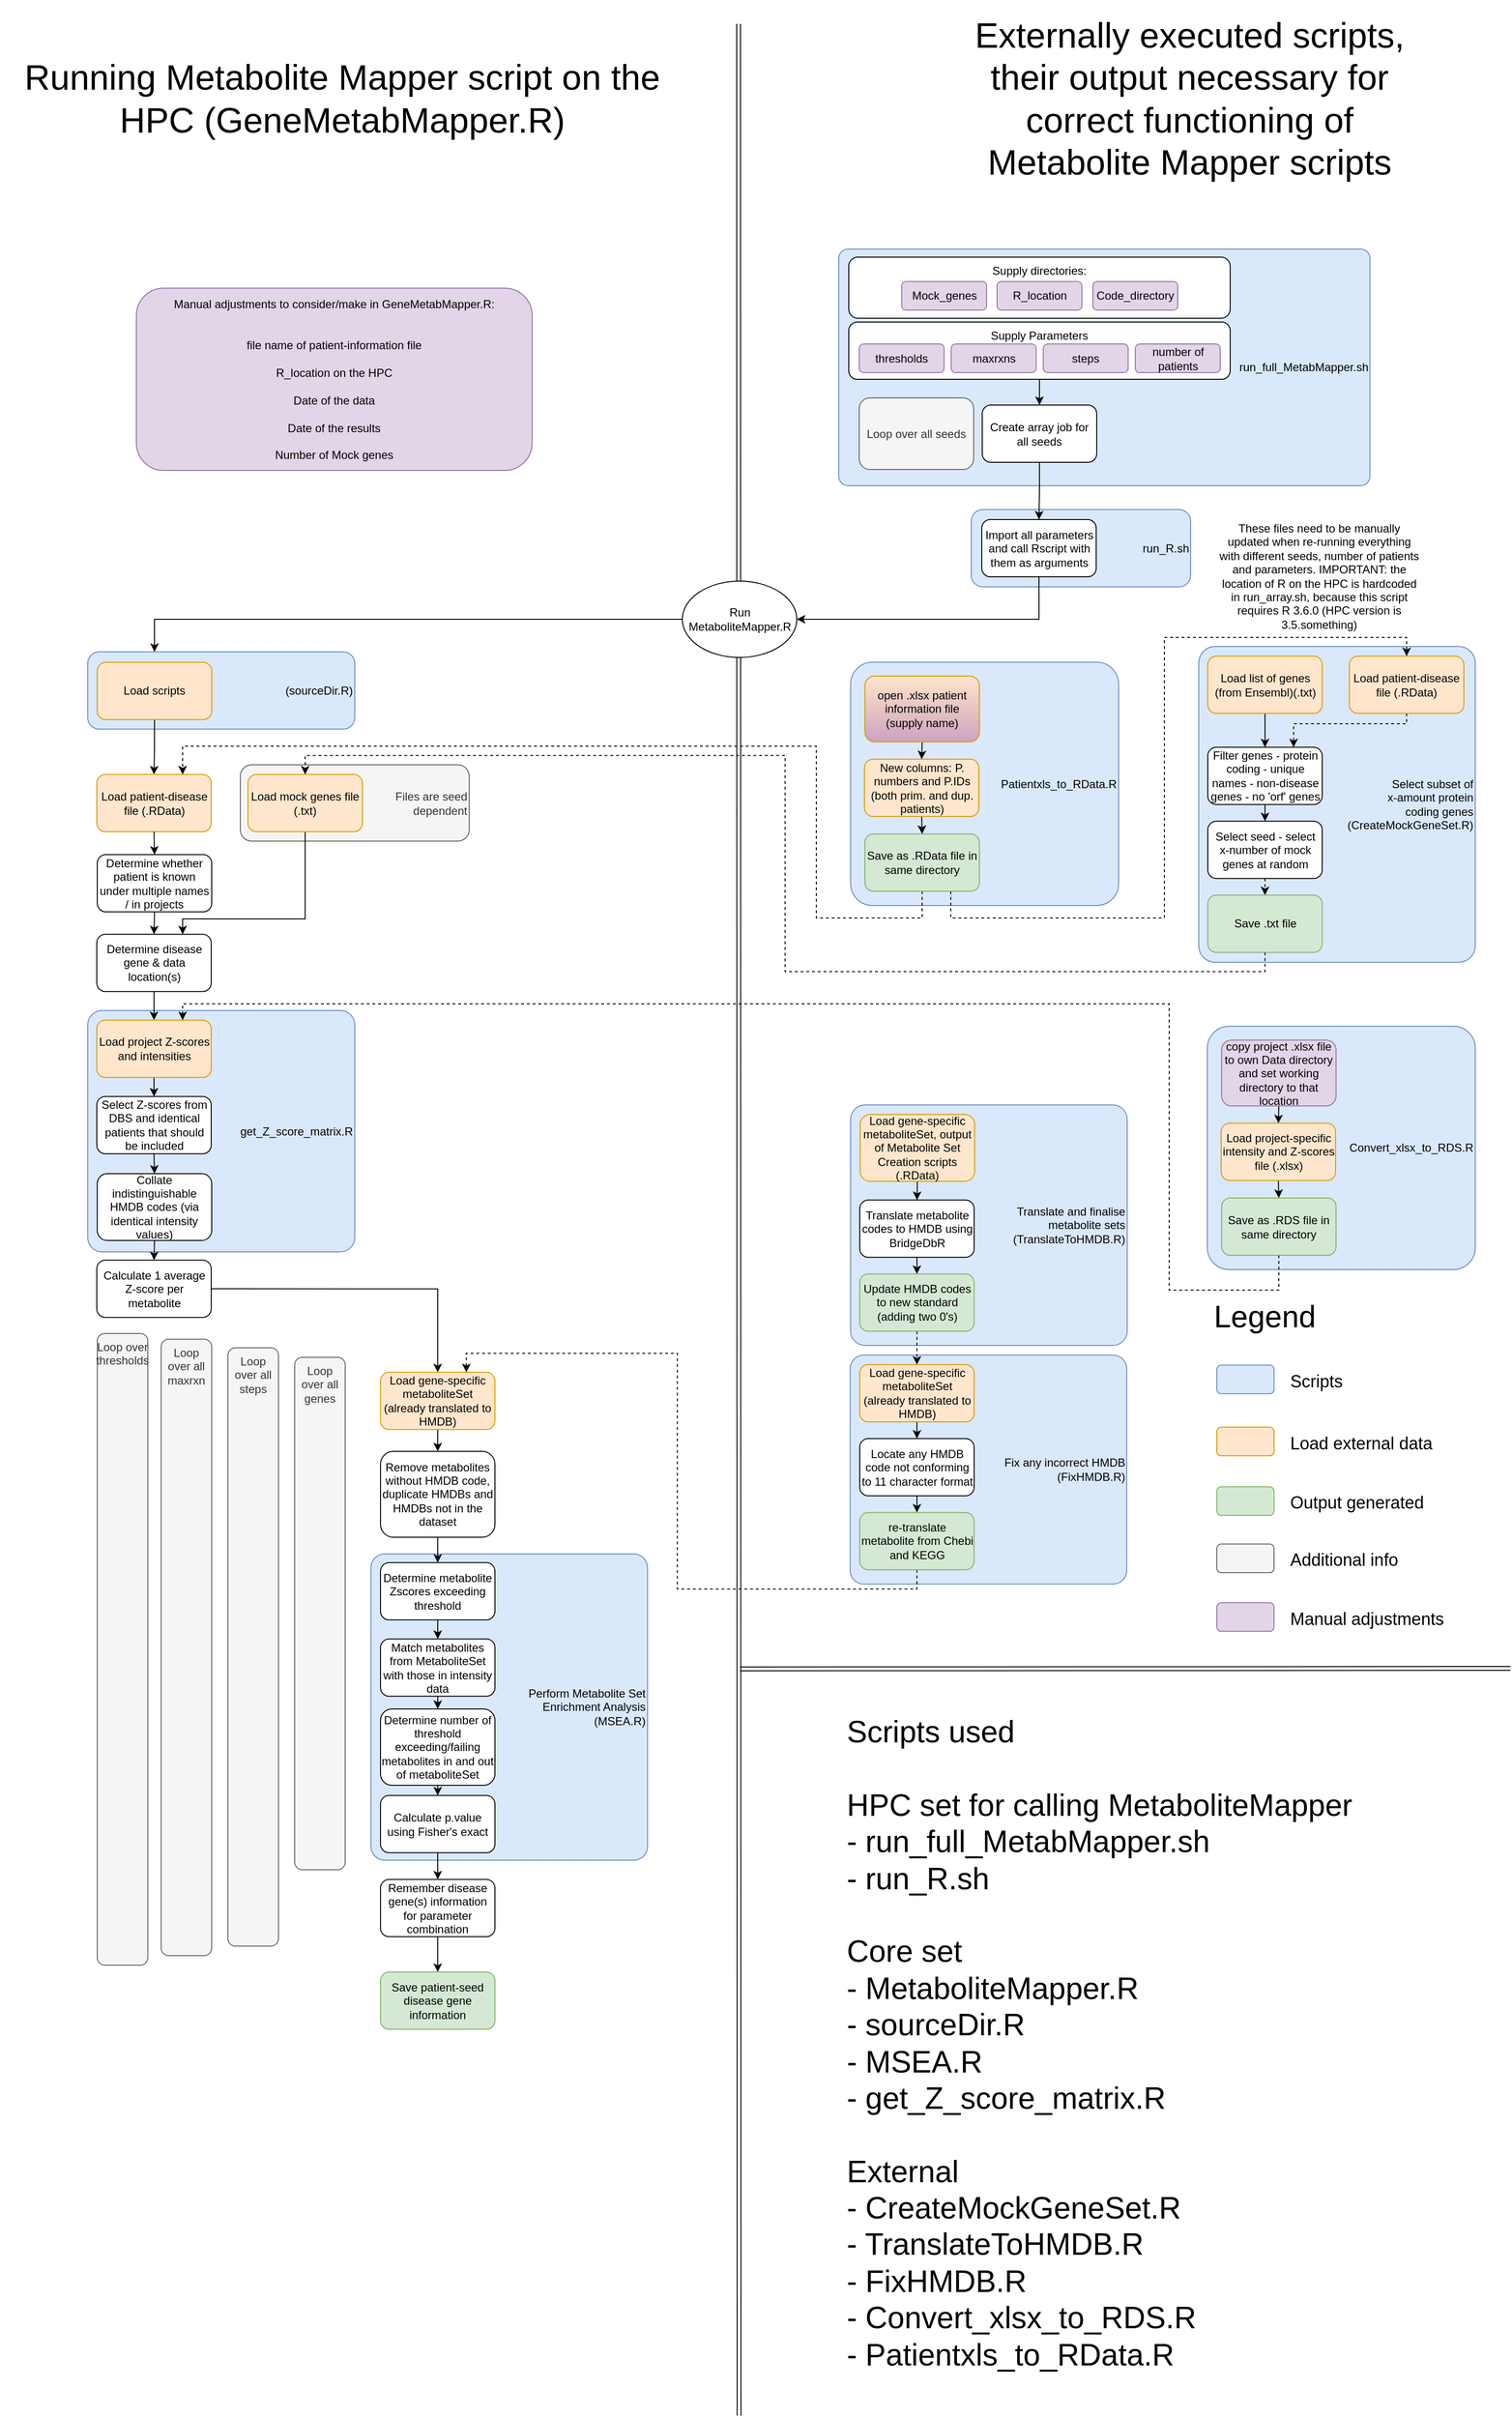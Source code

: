 <mxfile version="12.5.1" type="trello" pages="4"><diagram id="AYqONE4VS5t_xtrqw0YH" name="MetaboliteMapper V2019-11-04"><mxGraphModel dx="2012" dy="2771" grid="1" gridSize="10" guides="1" tooltips="1" connect="1" arrows="1" fold="1" page="1" pageScale="1" pageWidth="850" pageHeight="1100" math="0" shadow="0"><root><mxCell id="g_H6ksmmZGRRJXaqzXjT-0"/><mxCell id="g_H6ksmmZGRRJXaqzXjT-1" parent="g_H6ksmmZGRRJXaqzXjT-0"/><mxCell id="tT03qnkj_aVIpwuAMEvE-15" value="get_Z_score_matrix.R" style="rounded=1;whiteSpace=wrap;html=1;fillColor=#dae8fc;strokeColor=#6c8ebf;align=right;arcSize=6;" parent="g_H6ksmmZGRRJXaqzXjT-1" vertex="1"><mxGeometry x="-684" y="-1113" width="280" height="253" as="geometry"/></mxCell><mxCell id="2gUSDPRY0qcqP4yCKvyX-150" value="Convert_xlsx_to_RDS.R" style="rounded=1;whiteSpace=wrap;html=1;align=right;arcSize=9;fillColor=#dae8fc;strokeColor=#6c8ebf;" parent="g_H6ksmmZGRRJXaqzXjT-1" vertex="1"><mxGeometry x="490" y="-1096.5" width="281" height="255" as="geometry"/></mxCell><mxCell id="2gUSDPRY0qcqP4yCKvyX-6" value="Perform Metabolite Set &lt;br&gt;Enrichment Analysis&lt;br&gt;(MSEA.R)" style="rounded=1;whiteSpace=wrap;html=1;align=right;arcSize=5;fillColor=#dae8fc;strokeColor=#6c8ebf;" parent="g_H6ksmmZGRRJXaqzXjT-1" vertex="1"><mxGeometry x="-387" y="-543.5" width="290" height="321" as="geometry"/></mxCell><mxCell id="2gUSDPRY0qcqP4yCKvyX-8" value="Fix any incorrect HMDB&lt;br&gt;(FixHMDB.R)" style="rounded=1;whiteSpace=wrap;html=1;align=right;fillColor=#dae8fc;strokeColor=#6c8ebf;arcSize=6;" parent="g_H6ksmmZGRRJXaqzXjT-1" vertex="1"><mxGeometry x="115.5" y="-751.833" width="290" height="240" as="geometry"/></mxCell><mxCell id="2gUSDPRY0qcqP4yCKvyX-9" value="Files are seed&lt;br&gt;dependent" style="rounded=1;whiteSpace=wrap;html=1;fillColor=#f5f5f5;strokeColor=#666666;fontColor=#333333;align=right;" parent="g_H6ksmmZGRRJXaqzXjT-1" vertex="1"><mxGeometry x="-524" y="-1370.5" width="240" height="80" as="geometry"/></mxCell><mxCell id="2gUSDPRY0qcqP4yCKvyX-10" value="Translate and finalise &lt;br&gt;metabolite sets&lt;br&gt;(TranslateToHMDB.R)" style="rounded=1;whiteSpace=wrap;html=1;align=right;fillColor=#dae8fc;strokeColor=#6c8ebf;arcSize=6;" parent="g_H6ksmmZGRRJXaqzXjT-1" vertex="1"><mxGeometry x="116" y="-1014" width="290" height="252" as="geometry"/></mxCell><mxCell id="2gUSDPRY0qcqP4yCKvyX-11" value="(sourceDir.R)" style="rounded=1;whiteSpace=wrap;html=1;fillColor=#dae8fc;strokeColor=#6c8ebf;align=right;" parent="g_H6ksmmZGRRJXaqzXjT-1" vertex="1"><mxGeometry x="-684" y="-1488.833" width="280" height="81" as="geometry"/></mxCell><mxCell id="2gUSDPRY0qcqP4yCKvyX-14" style="edgeStyle=orthogonalEdgeStyle;rounded=0;orthogonalLoop=1;jettySize=auto;html=1;exitX=0.5;exitY=1;exitDx=0;exitDy=0;entryX=0.5;entryY=0;entryDx=0;entryDy=0;" parent="g_H6ksmmZGRRJXaqzXjT-1" source="2gUSDPRY0qcqP4yCKvyX-15" target="2gUSDPRY0qcqP4yCKvyX-17" edge="1"><mxGeometry relative="1" as="geometry"/></mxCell><mxCell id="2gUSDPRY0qcqP4yCKvyX-15" value="Load scripts" style="rounded=1;whiteSpace=wrap;html=1;fillColor=#ffe6cc;strokeColor=#d79b00;" parent="g_H6ksmmZGRRJXaqzXjT-1" vertex="1"><mxGeometry x="-674" y="-1477.833" width="120" height="60" as="geometry"/></mxCell><mxCell id="tT03qnkj_aVIpwuAMEvE-11" style="edgeStyle=orthogonalEdgeStyle;rounded=0;orthogonalLoop=1;jettySize=auto;html=1;exitX=0.5;exitY=1;exitDx=0;exitDy=0;entryX=0.5;entryY=0;entryDx=0;entryDy=0;" parent="g_H6ksmmZGRRJXaqzXjT-1" source="tT03qnkj_aVIpwuAMEvE-13" target="2gUSDPRY0qcqP4yCKvyX-19" edge="1"><mxGeometry relative="1" as="geometry"/></mxCell><mxCell id="2gUSDPRY0qcqP4yCKvyX-17" value="Load patient-disease file (.RData)" style="rounded=1;whiteSpace=wrap;html=1;fillColor=#ffe6cc;strokeColor=#d79b00;" parent="g_H6ksmmZGRRJXaqzXjT-1" vertex="1"><mxGeometry x="-674.5" y="-1360.333" width="120" height="60" as="geometry"/></mxCell><mxCell id="2gUSDPRY0qcqP4yCKvyX-18" style="edgeStyle=orthogonalEdgeStyle;rounded=0;orthogonalLoop=1;jettySize=auto;html=1;exitX=0.5;exitY=1;exitDx=0;exitDy=0;entryX=0.5;entryY=0;entryDx=0;entryDy=0;" parent="g_H6ksmmZGRRJXaqzXjT-1" source="2gUSDPRY0qcqP4yCKvyX-19" target="2gUSDPRY0qcqP4yCKvyX-23" edge="1"><mxGeometry relative="1" as="geometry"/></mxCell><mxCell id="2gUSDPRY0qcqP4yCKvyX-19" value="Determine disease gene &amp;amp; data location(s)" style="rounded=1;whiteSpace=wrap;html=1;" parent="g_H6ksmmZGRRJXaqzXjT-1" vertex="1"><mxGeometry x="-674.5" y="-1192.833" width="120" height="60" as="geometry"/></mxCell><mxCell id="2gUSDPRY0qcqP4yCKvyX-20" style="edgeStyle=orthogonalEdgeStyle;rounded=0;orthogonalLoop=1;jettySize=auto;html=1;exitX=1;exitY=0.5;exitDx=0;exitDy=0;entryX=0.5;entryY=0;entryDx=0;entryDy=0;" parent="g_H6ksmmZGRRJXaqzXjT-1" source="tT03qnkj_aVIpwuAMEvE-16" target="2gUSDPRY0qcqP4yCKvyX-32" edge="1"><mxGeometry relative="1" as="geometry"/></mxCell><mxCell id="tT03qnkj_aVIpwuAMEvE-17" style="edgeStyle=orthogonalEdgeStyle;rounded=0;orthogonalLoop=1;jettySize=auto;html=1;exitX=0.5;exitY=1;exitDx=0;exitDy=0;entryX=0.5;entryY=0;entryDx=0;entryDy=0;" parent="g_H6ksmmZGRRJXaqzXjT-1" source="2gUSDPRY0qcqP4yCKvyX-21" target="tT03qnkj_aVIpwuAMEvE-16" edge="1"><mxGeometry relative="1" as="geometry"/></mxCell><mxCell id="2gUSDPRY0qcqP4yCKvyX-21" value="Collate indistinguishable HMDB codes (via identical intensity values)" style="rounded=1;whiteSpace=wrap;html=1;" parent="g_H6ksmmZGRRJXaqzXjT-1" vertex="1"><mxGeometry x="-674" y="-942" width="120" height="70" as="geometry"/></mxCell><mxCell id="2gUSDPRY0qcqP4yCKvyX-22" style="edgeStyle=orthogonalEdgeStyle;rounded=0;orthogonalLoop=1;jettySize=auto;html=1;exitX=0.5;exitY=1;exitDx=0;exitDy=0;entryX=0.5;entryY=0;entryDx=0;entryDy=0;fontSize=37;" parent="g_H6ksmmZGRRJXaqzXjT-1" source="2gUSDPRY0qcqP4yCKvyX-23" target="2gUSDPRY0qcqP4yCKvyX-27" edge="1"><mxGeometry relative="1" as="geometry"/></mxCell><mxCell id="2gUSDPRY0qcqP4yCKvyX-23" value="Load project Z-scores and intensities" style="rounded=1;whiteSpace=wrap;html=1;fillColor=#ffe6cc;strokeColor=#d79b00;" parent="g_H6ksmmZGRRJXaqzXjT-1" vertex="1"><mxGeometry x="-674.5" y="-1102.833" width="120" height="60" as="geometry"/></mxCell><mxCell id="2gUSDPRY0qcqP4yCKvyX-134" style="edgeStyle=orthogonalEdgeStyle;rounded=0;orthogonalLoop=1;jettySize=auto;html=1;exitX=0.5;exitY=1;exitDx=0;exitDy=0;entryX=0.5;entryY=0;entryDx=0;entryDy=0;" parent="g_H6ksmmZGRRJXaqzXjT-1" source="2gUSDPRY0qcqP4yCKvyX-27" target="2gUSDPRY0qcqP4yCKvyX-21" edge="1"><mxGeometry relative="1" as="geometry"/></mxCell><mxCell id="2gUSDPRY0qcqP4yCKvyX-27" value="Select Z-scores from DBS and identical patients that should be included" style="rounded=1;whiteSpace=wrap;html=1;" parent="g_H6ksmmZGRRJXaqzXjT-1" vertex="1"><mxGeometry x="-674.5" y="-1022.833" width="120" height="60" as="geometry"/></mxCell><mxCell id="2gUSDPRY0qcqP4yCKvyX-30" value="Loop over all genes" style="rounded=1;whiteSpace=wrap;html=1;strokeColor=#666666;fillColor=#f5f5f5;fontColor=#333333;verticalAlign=top;" parent="g_H6ksmmZGRRJXaqzXjT-1" vertex="1"><mxGeometry x="-467" y="-749.5" width="53" height="537" as="geometry"/></mxCell><mxCell id="2gUSDPRY0qcqP4yCKvyX-31" style="edgeStyle=orthogonalEdgeStyle;rounded=0;orthogonalLoop=1;jettySize=auto;html=1;exitX=0.5;exitY=1;exitDx=0;exitDy=0;entryX=0.5;entryY=0;entryDx=0;entryDy=0;" parent="g_H6ksmmZGRRJXaqzXjT-1" source="2gUSDPRY0qcqP4yCKvyX-32" target="2gUSDPRY0qcqP4yCKvyX-34" edge="1"><mxGeometry relative="1" as="geometry"/></mxCell><mxCell id="2gUSDPRY0qcqP4yCKvyX-32" value="Load gene-specific metaboliteSet (already translated to HMDB)" style="rounded=1;whiteSpace=wrap;html=1;fillColor=#ffe6cc;strokeColor=#d79b00;" parent="g_H6ksmmZGRRJXaqzXjT-1" vertex="1"><mxGeometry x="-377" y="-733.833" width="120" height="60" as="geometry"/></mxCell><mxCell id="2gUSDPRY0qcqP4yCKvyX-33" style="edgeStyle=orthogonalEdgeStyle;rounded=0;orthogonalLoop=1;jettySize=auto;html=1;exitX=0.5;exitY=1;exitDx=0;exitDy=0;entryX=0.5;entryY=0;entryDx=0;entryDy=0;" parent="g_H6ksmmZGRRJXaqzXjT-1" source="2gUSDPRY0qcqP4yCKvyX-34" target="2gUSDPRY0qcqP4yCKvyX-38" edge="1"><mxGeometry relative="1" as="geometry"/></mxCell><mxCell id="2gUSDPRY0qcqP4yCKvyX-34" value="Remove metabolites without HMDB code, duplicate HMDBs and HMDBs not in the dataset" style="rounded=1;whiteSpace=wrap;html=1;" parent="g_H6ksmmZGRRJXaqzXjT-1" vertex="1"><mxGeometry x="-377" y="-651" width="120" height="90" as="geometry"/></mxCell><mxCell id="2gUSDPRY0qcqP4yCKvyX-35" style="edgeStyle=orthogonalEdgeStyle;rounded=0;orthogonalLoop=1;jettySize=auto;html=1;exitX=0.5;exitY=1;exitDx=0;exitDy=0;entryX=0.5;entryY=0;entryDx=0;entryDy=0;" parent="g_H6ksmmZGRRJXaqzXjT-1" source="2gUSDPRY0qcqP4yCKvyX-36" target="2gUSDPRY0qcqP4yCKvyX-40" edge="1"><mxGeometry relative="1" as="geometry"/></mxCell><mxCell id="2gUSDPRY0qcqP4yCKvyX-36" value="Match metabolites from MetaboliteSet with those in intensity data" style="rounded=1;whiteSpace=wrap;html=1;" parent="g_H6ksmmZGRRJXaqzXjT-1" vertex="1"><mxGeometry x="-377" y="-454.333" width="120" height="60" as="geometry"/></mxCell><mxCell id="2gUSDPRY0qcqP4yCKvyX-37" style="edgeStyle=orthogonalEdgeStyle;rounded=0;orthogonalLoop=1;jettySize=auto;html=1;exitX=0.5;exitY=1;exitDx=0;exitDy=0;entryX=0.5;entryY=0;entryDx=0;entryDy=0;" parent="g_H6ksmmZGRRJXaqzXjT-1" source="2gUSDPRY0qcqP4yCKvyX-38" target="2gUSDPRY0qcqP4yCKvyX-36" edge="1"><mxGeometry relative="1" as="geometry"/></mxCell><mxCell id="2gUSDPRY0qcqP4yCKvyX-38" value="Determine metabolite Zscores exceeding threshold" style="rounded=1;whiteSpace=wrap;html=1;" parent="g_H6ksmmZGRRJXaqzXjT-1" vertex="1"><mxGeometry x="-377" y="-534.333" width="120" height="60" as="geometry"/></mxCell><mxCell id="2gUSDPRY0qcqP4yCKvyX-39" style="edgeStyle=orthogonalEdgeStyle;rounded=0;orthogonalLoop=1;jettySize=auto;html=1;exitX=0.5;exitY=1;exitDx=0;exitDy=0;entryX=0.5;entryY=0;entryDx=0;entryDy=0;" parent="g_H6ksmmZGRRJXaqzXjT-1" source="2gUSDPRY0qcqP4yCKvyX-40" target="2gUSDPRY0qcqP4yCKvyX-43" edge="1"><mxGeometry relative="1" as="geometry"/></mxCell><mxCell id="2gUSDPRY0qcqP4yCKvyX-40" value="Determine number of threshold exceeding/failing metabolites in and out of metaboliteSet" style="rounded=1;whiteSpace=wrap;html=1;" parent="g_H6ksmmZGRRJXaqzXjT-1" vertex="1"><mxGeometry x="-377" y="-381" width="120" height="80" as="geometry"/></mxCell><mxCell id="2gUSDPRY0qcqP4yCKvyX-144" style="edgeStyle=orthogonalEdgeStyle;rounded=0;orthogonalLoop=1;jettySize=auto;html=1;exitX=0.5;exitY=1;exitDx=0;exitDy=0;entryX=0.5;entryY=0;entryDx=0;entryDy=0;" parent="g_H6ksmmZGRRJXaqzXjT-1" source="2gUSDPRY0qcqP4yCKvyX-43" target="2gUSDPRY0qcqP4yCKvyX-143" edge="1"><mxGeometry relative="1" as="geometry"/></mxCell><mxCell id="2gUSDPRY0qcqP4yCKvyX-43" value="Calculate p.value using Fisher's exact" style="rounded=1;whiteSpace=wrap;html=1;" parent="g_H6ksmmZGRRJXaqzXjT-1" vertex="1"><mxGeometry x="-377" y="-290.333" width="120" height="60" as="geometry"/></mxCell><mxCell id="2gUSDPRY0qcqP4yCKvyX-49" value="" style="rounded=1;whiteSpace=wrap;html=1;shadow=0;fontSize=37;align=right;fillColor=#dae8fc;strokeColor=#6c8ebf;" parent="g_H6ksmmZGRRJXaqzXjT-1" vertex="1"><mxGeometry x="500" y="-741.333" width="60" height="30" as="geometry"/></mxCell><mxCell id="2gUSDPRY0qcqP4yCKvyX-50" value="&lt;font style=&quot;font-size: 18px&quot;&gt;Scripts&lt;/font&gt;" style="text;html=1;strokeColor=none;fillColor=none;align=left;verticalAlign=bottom;whiteSpace=wrap;rounded=0;shadow=0;fontSize=37;" parent="g_H6ksmmZGRRJXaqzXjT-1" vertex="1"><mxGeometry x="574.5" y="-746.333" width="80" height="40" as="geometry"/></mxCell><mxCell id="2gUSDPRY0qcqP4yCKvyX-51" value="" style="rounded=1;whiteSpace=wrap;html=1;shadow=0;fontSize=37;align=right;fillColor=#ffe6cc;strokeColor=#d79b00;" parent="g_H6ksmmZGRRJXaqzXjT-1" vertex="1"><mxGeometry x="500" y="-676.333" width="60" height="30" as="geometry"/></mxCell><mxCell id="2gUSDPRY0qcqP4yCKvyX-52" value="&lt;font style=&quot;font-size: 18px&quot;&gt;Load external data&lt;/font&gt;" style="text;html=1;strokeColor=none;fillColor=none;align=left;verticalAlign=bottom;whiteSpace=wrap;rounded=0;shadow=0;fontSize=37;" parent="g_H6ksmmZGRRJXaqzXjT-1" vertex="1"><mxGeometry x="574.5" y="-681.333" width="180" height="40" as="geometry"/></mxCell><mxCell id="2gUSDPRY0qcqP4yCKvyX-53" value="" style="rounded=1;whiteSpace=wrap;html=1;shadow=0;fontSize=37;align=right;fillColor=#d5e8d4;strokeColor=#82b366;" parent="g_H6ksmmZGRRJXaqzXjT-1" vertex="1"><mxGeometry x="500" y="-613.833" width="60" height="30" as="geometry"/></mxCell><mxCell id="2gUSDPRY0qcqP4yCKvyX-54" value="&lt;font style=&quot;font-size: 18px&quot;&gt;Output generated&lt;/font&gt;" style="text;html=1;strokeColor=none;fillColor=none;align=left;verticalAlign=bottom;whiteSpace=wrap;rounded=0;shadow=0;fontSize=37;" parent="g_H6ksmmZGRRJXaqzXjT-1" vertex="1"><mxGeometry x="574.5" y="-618.833" width="180" height="40" as="geometry"/></mxCell><mxCell id="2gUSDPRY0qcqP4yCKvyX-60" style="edgeStyle=orthogonalEdgeStyle;rounded=0;orthogonalLoop=1;jettySize=auto;html=1;exitX=0.5;exitY=1;exitDx=0;exitDy=0;entryX=0.5;entryY=0;entryDx=0;entryDy=0;" parent="g_H6ksmmZGRRJXaqzXjT-1" source="2gUSDPRY0qcqP4yCKvyX-61" target="2gUSDPRY0qcqP4yCKvyX-63" edge="1"><mxGeometry relative="1" as="geometry"/></mxCell><mxCell id="2gUSDPRY0qcqP4yCKvyX-61" value="Translate metabolite codes to HMDB using BridgeDbR" style="rounded=1;whiteSpace=wrap;html=1;" parent="g_H6ksmmZGRRJXaqzXjT-1" vertex="1"><mxGeometry x="125.5" y="-914.333" width="120" height="60" as="geometry"/></mxCell><mxCell id="2gUSDPRY0qcqP4yCKvyX-62" style="edgeStyle=orthogonalEdgeStyle;rounded=0;orthogonalLoop=1;jettySize=auto;html=1;exitX=0.5;exitY=1;exitDx=0;exitDy=0;entryX=0.5;entryY=0;entryDx=0;entryDy=0;endArrow=classic;endFill=1;dashed=1;" parent="g_H6ksmmZGRRJXaqzXjT-1" source="2gUSDPRY0qcqP4yCKvyX-63" target="2gUSDPRY0qcqP4yCKvyX-81" edge="1"><mxGeometry relative="1" as="geometry"/></mxCell><mxCell id="2gUSDPRY0qcqP4yCKvyX-63" value="Update HMDB codes to new standard (adding two 0's)" style="rounded=1;whiteSpace=wrap;html=1;fillColor=#d5e8d4;strokeColor=#82b366;" parent="g_H6ksmmZGRRJXaqzXjT-1" vertex="1"><mxGeometry x="125.5" y="-836.833" width="120" height="60" as="geometry"/></mxCell><mxCell id="2gUSDPRY0qcqP4yCKvyX-64" style="edgeStyle=orthogonalEdgeStyle;rounded=0;orthogonalLoop=1;jettySize=auto;html=1;exitX=0.5;exitY=1;exitDx=0;exitDy=0;entryX=0.5;entryY=0;entryDx=0;entryDy=0;" parent="g_H6ksmmZGRRJXaqzXjT-1" source="2gUSDPRY0qcqP4yCKvyX-65" target="2gUSDPRY0qcqP4yCKvyX-61" edge="1"><mxGeometry relative="1" as="geometry"/></mxCell><mxCell id="2gUSDPRY0qcqP4yCKvyX-65" value="Load gene-specific metaboliteSet, output of Metabolite Set Creation scripts (.RData)" style="rounded=1;whiteSpace=wrap;html=1;fillColor=#ffe6cc;strokeColor=#d79b00;" parent="g_H6ksmmZGRRJXaqzXjT-1" vertex="1"><mxGeometry x="126" y="-1004" width="120" height="70" as="geometry"/></mxCell><mxCell id="tT03qnkj_aVIpwuAMEvE-10" style="edgeStyle=orthogonalEdgeStyle;rounded=0;orthogonalLoop=1;jettySize=auto;html=1;exitX=0.5;exitY=1;exitDx=0;exitDy=0;entryX=0.75;entryY=0;entryDx=0;entryDy=0;" parent="g_H6ksmmZGRRJXaqzXjT-1" source="2gUSDPRY0qcqP4yCKvyX-68" target="2gUSDPRY0qcqP4yCKvyX-19" edge="1"><mxGeometry relative="1" as="geometry"><Array as="points"><mxPoint x="-456" y="-1209"/><mxPoint x="-584" y="-1209"/></Array></mxGeometry></mxCell><mxCell id="2gUSDPRY0qcqP4yCKvyX-68" value="Load mock genes file (.txt)" style="rounded=1;whiteSpace=wrap;html=1;fillColor=#ffe6cc;strokeColor=#d79b00;" parent="g_H6ksmmZGRRJXaqzXjT-1" vertex="1"><mxGeometry x="-516" y="-1360.333" width="120" height="60" as="geometry"/></mxCell><mxCell id="2gUSDPRY0qcqP4yCKvyX-71" value="" style="rounded=1;whiteSpace=wrap;html=1;shadow=0;fontSize=37;align=right;fillColor=#f5f5f5;strokeColor=#666666;fontColor=#333333;" parent="g_H6ksmmZGRRJXaqzXjT-1" vertex="1"><mxGeometry x="500" y="-553.833" width="60" height="30" as="geometry"/></mxCell><mxCell id="2gUSDPRY0qcqP4yCKvyX-72" value="&lt;font style=&quot;font-size: 18px&quot;&gt;Additional info&lt;/font&gt;" style="text;html=1;strokeColor=none;fillColor=none;align=left;verticalAlign=bottom;whiteSpace=wrap;rounded=0;shadow=0;fontSize=37;" parent="g_H6ksmmZGRRJXaqzXjT-1" vertex="1"><mxGeometry x="574.5" y="-558.833" width="180" height="40" as="geometry"/></mxCell><mxCell id="2gUSDPRY0qcqP4yCKvyX-73" value="Running Metabolite Mapper script on the HPC (GeneMetabMapper.R)" style="text;html=1;strokeColor=none;fillColor=none;align=center;verticalAlign=middle;whiteSpace=wrap;rounded=0;shadow=1;fontSize=37;" parent="g_H6ksmmZGRRJXaqzXjT-1" vertex="1"><mxGeometry x="-772" y="-2168" width="710" height="200" as="geometry"/></mxCell><mxCell id="2gUSDPRY0qcqP4yCKvyX-74" value="Externally executed scripts, their output necessary for correct functioning of Metabolite Mapper scripts" style="text;html=1;strokeColor=none;fillColor=none;align=center;verticalAlign=middle;whiteSpace=wrap;rounded=0;shadow=1;fontSize=37;" parent="g_H6ksmmZGRRJXaqzXjT-1" vertex="1"><mxGeometry x="226.5" y="-2167.786" width="489" height="200" as="geometry"/></mxCell><mxCell id="2gUSDPRY0qcqP4yCKvyX-75" value="" style="shape=link;html=1;endArrow=none;endFill=0;" parent="g_H6ksmmZGRRJXaqzXjT-1" edge="1"><mxGeometry width="50" height="50" relative="1" as="geometry"><mxPoint x="-1" y="359.5" as="sourcePoint"/><mxPoint x="-1.5" y="-2147" as="targetPoint"/></mxGeometry></mxCell><mxCell id="2gUSDPRY0qcqP4yCKvyX-76" style="edgeStyle=orthogonalEdgeStyle;rounded=0;orthogonalLoop=1;jettySize=auto;html=1;exitX=0.5;exitY=1;exitDx=0;exitDy=0;entryX=0.5;entryY=0;entryDx=0;entryDy=0;" parent="g_H6ksmmZGRRJXaqzXjT-1" source="2gUSDPRY0qcqP4yCKvyX-77" target="2gUSDPRY0qcqP4yCKvyX-79" edge="1"><mxGeometry relative="1" as="geometry"/></mxCell><mxCell id="2gUSDPRY0qcqP4yCKvyX-77" value="Locate any HMDB code not conforming to 11 character format" style="rounded=1;whiteSpace=wrap;html=1;" parent="g_H6ksmmZGRRJXaqzXjT-1" vertex="1"><mxGeometry x="125.5" y="-664.333" width="120" height="60" as="geometry"/></mxCell><mxCell id="2gUSDPRY0qcqP4yCKvyX-156" style="edgeStyle=orthogonalEdgeStyle;rounded=0;orthogonalLoop=1;jettySize=auto;html=1;exitX=0.5;exitY=1;exitDx=0;exitDy=0;entryX=0.75;entryY=0;entryDx=0;entryDy=0;dashed=1;" parent="g_H6ksmmZGRRJXaqzXjT-1" source="2gUSDPRY0qcqP4yCKvyX-79" target="2gUSDPRY0qcqP4yCKvyX-32" edge="1"><mxGeometry relative="1" as="geometry"/></mxCell><mxCell id="2gUSDPRY0qcqP4yCKvyX-79" value="re-translate metabolite from Chebi and KEGG" style="rounded=1;whiteSpace=wrap;html=1;fillColor=#d5e8d4;strokeColor=#82b366;" parent="g_H6ksmmZGRRJXaqzXjT-1" vertex="1"><mxGeometry x="125.5" y="-586.833" width="120" height="60" as="geometry"/></mxCell><mxCell id="2gUSDPRY0qcqP4yCKvyX-80" style="edgeStyle=orthogonalEdgeStyle;rounded=0;orthogonalLoop=1;jettySize=auto;html=1;exitX=0.5;exitY=1;exitDx=0;exitDy=0;entryX=0.5;entryY=0;entryDx=0;entryDy=0;" parent="g_H6ksmmZGRRJXaqzXjT-1" source="2gUSDPRY0qcqP4yCKvyX-81" target="2gUSDPRY0qcqP4yCKvyX-77" edge="1"><mxGeometry relative="1" as="geometry"/></mxCell><mxCell id="2gUSDPRY0qcqP4yCKvyX-81" value="Load gene-specific metaboliteSet (already translated to HMDB)" style="rounded=1;whiteSpace=wrap;html=1;fillColor=#ffe6cc;strokeColor=#d79b00;" parent="g_H6ksmmZGRRJXaqzXjT-1" vertex="1"><mxGeometry x="125.5" y="-741.833" width="120" height="60" as="geometry"/></mxCell><mxCell id="2gUSDPRY0qcqP4yCKvyX-82" value="Select subset of &lt;br&gt;x-amount protein&lt;br&gt;coding genes&lt;br&gt;(CreateMockGeneSet.R)" style="rounded=1;whiteSpace=wrap;html=1;align=right;fillColor=#dae8fc;strokeColor=#6c8ebf;arcSize=6;" parent="g_H6ksmmZGRRJXaqzXjT-1" vertex="1"><mxGeometry x="481" y="-1494.5" width="290" height="331" as="geometry"/></mxCell><mxCell id="2gUSDPRY0qcqP4yCKvyX-83" style="edgeStyle=orthogonalEdgeStyle;rounded=0;orthogonalLoop=1;jettySize=auto;html=1;exitX=0.5;exitY=1;exitDx=0;exitDy=0;entryX=0.5;entryY=0;entryDx=0;entryDy=0;" parent="g_H6ksmmZGRRJXaqzXjT-1" source="2gUSDPRY0qcqP4yCKvyX-84" target="2gUSDPRY0qcqP4yCKvyX-86" edge="1"><mxGeometry relative="1" as="geometry"/></mxCell><mxCell id="2gUSDPRY0qcqP4yCKvyX-84" value="&lt;span style=&quot;white-space: normal&quot;&gt;Filter genes - protein coding - unique names - non-disease genes - no 'orf' genes&lt;/span&gt;" style="rounded=1;whiteSpace=wrap;html=1;" parent="g_H6ksmmZGRRJXaqzXjT-1" vertex="1"><mxGeometry x="490.5" y="-1388.833" width="120" height="60" as="geometry"/></mxCell><mxCell id="2gUSDPRY0qcqP4yCKvyX-85" style="edgeStyle=orthogonalEdgeStyle;rounded=0;orthogonalLoop=1;jettySize=auto;html=1;exitX=0.5;exitY=1;exitDx=0;exitDy=0;entryX=0.5;entryY=0;entryDx=0;entryDy=0;dashed=1;endArrow=classic;endFill=1;" parent="g_H6ksmmZGRRJXaqzXjT-1" source="2gUSDPRY0qcqP4yCKvyX-86" target="2gUSDPRY0qcqP4yCKvyX-101" edge="1"><mxGeometry relative="1" as="geometry"/></mxCell><mxCell id="2gUSDPRY0qcqP4yCKvyX-86" value="Select seed - select x-number of mock genes at random" style="rounded=1;whiteSpace=wrap;html=1;" parent="g_H6ksmmZGRRJXaqzXjT-1" vertex="1"><mxGeometry x="490.5" y="-1311.333" width="120" height="60" as="geometry"/></mxCell><mxCell id="2gUSDPRY0qcqP4yCKvyX-87" style="edgeStyle=orthogonalEdgeStyle;rounded=0;orthogonalLoop=1;jettySize=auto;html=1;exitX=0.5;exitY=1;exitDx=0;exitDy=0;entryX=0.5;entryY=0;entryDx=0;entryDy=0;" parent="g_H6ksmmZGRRJXaqzXjT-1" source="2gUSDPRY0qcqP4yCKvyX-88" target="2gUSDPRY0qcqP4yCKvyX-84" edge="1"><mxGeometry relative="1" as="geometry"/></mxCell><mxCell id="2gUSDPRY0qcqP4yCKvyX-88" value="Load list of genes (from Ensembl)(.txt)" style="rounded=1;whiteSpace=wrap;html=1;fillColor=#ffe6cc;strokeColor=#d79b00;" parent="g_H6ksmmZGRRJXaqzXjT-1" vertex="1"><mxGeometry x="490.5" y="-1484.333" width="120" height="60" as="geometry"/></mxCell><mxCell id="2gUSDPRY0qcqP4yCKvyX-98" style="edgeStyle=orthogonalEdgeStyle;rounded=0;orthogonalLoop=1;jettySize=auto;html=1;exitX=0.5;exitY=1;exitDx=0;exitDy=0;entryX=0.75;entryY=0;entryDx=0;entryDy=0;dashed=1;endArrow=classic;endFill=1;" parent="g_H6ksmmZGRRJXaqzXjT-1" source="2gUSDPRY0qcqP4yCKvyX-99" target="2gUSDPRY0qcqP4yCKvyX-84" edge="1"><mxGeometry relative="1" as="geometry"><Array as="points"><mxPoint x="699" y="-1413.5"/><mxPoint x="581" y="-1413.5"/></Array></mxGeometry></mxCell><mxCell id="2gUSDPRY0qcqP4yCKvyX-99" value="&lt;span style=&quot;white-space: normal&quot;&gt;Load patient-disease file (.RData)&lt;/span&gt;" style="rounded=1;whiteSpace=wrap;html=1;fillColor=#ffe6cc;strokeColor=#d79b00;" parent="g_H6ksmmZGRRJXaqzXjT-1" vertex="1"><mxGeometry x="639" y="-1484.333" width="120" height="60" as="geometry"/></mxCell><mxCell id="2gUSDPRY0qcqP4yCKvyX-157" style="edgeStyle=orthogonalEdgeStyle;rounded=0;orthogonalLoop=1;jettySize=auto;html=1;exitX=0.5;exitY=1;exitDx=0;exitDy=0;entryX=0.5;entryY=0;entryDx=0;entryDy=0;dashed=1;" parent="g_H6ksmmZGRRJXaqzXjT-1" source="2gUSDPRY0qcqP4yCKvyX-101" target="2gUSDPRY0qcqP4yCKvyX-68" edge="1"><mxGeometry relative="1" as="geometry"/></mxCell><mxCell id="2gUSDPRY0qcqP4yCKvyX-101" value="Save .txt file" style="rounded=1;whiteSpace=wrap;html=1;fillColor=#d5e8d4;strokeColor=#82b366;" parent="g_H6ksmmZGRRJXaqzXjT-1" vertex="1"><mxGeometry x="490.5" y="-1233.833" width="120" height="60" as="geometry"/></mxCell><mxCell id="2gUSDPRY0qcqP4yCKvyX-102" value="&lt;font style=&quot;font-size: 32px;&quot;&gt;Legend&lt;/font&gt;" style="text;html=1;strokeColor=none;fillColor=none;align=left;verticalAlign=bottom;whiteSpace=wrap;rounded=0;shadow=0;fontSize=32;" parent="g_H6ksmmZGRRJXaqzXjT-1" vertex="1"><mxGeometry x="494.5" y="-811.5" width="222" height="40" as="geometry"/></mxCell><mxCell id="2gUSDPRY0qcqP4yCKvyX-103" value="Scripts used&lt;br&gt;&lt;br&gt;HPC set for calling MetaboliteMapper&lt;br&gt;- run_full_MetabMapper.sh&lt;br&gt;- run_R.sh&lt;br&gt;&lt;br&gt;Core set&lt;br&gt;- MetaboliteMapper.R&lt;br&gt;- sourceDir.R&lt;br&gt;- MSEA.R&lt;br&gt;- get_Z_score_matrix.R&lt;br&gt;&lt;br&gt;External&lt;br&gt;- CreateMockGeneSet.R&lt;br&gt;- TranslateToHMDB.R&lt;br&gt;- FixHMDB.R&lt;br&gt;-&amp;nbsp;Convert_xlsx_to_RDS.R&lt;br&gt;- Patientxls_to_RData.R" style="text;html=1;strokeColor=none;fillColor=none;align=left;verticalAlign=top;whiteSpace=wrap;rounded=0;fontSize=32;" parent="g_H6ksmmZGRRJXaqzXjT-1" vertex="1"><mxGeometry x="109.5" y="-383" width="625" height="721" as="geometry"/></mxCell><mxCell id="2gUSDPRY0qcqP4yCKvyX-104" value="" style="shape=link;html=1;endArrow=classic;endFill=1;fontSize=32;" parent="g_H6ksmmZGRRJXaqzXjT-1" edge="1"><mxGeometry width="50" height="50" relative="1" as="geometry"><mxPoint y="-423" as="sourcePoint"/><mxPoint x="807.948" y="-423.5" as="targetPoint"/></mxGeometry></mxCell><mxCell id="2gUSDPRY0qcqP4yCKvyX-105" style="edgeStyle=orthogonalEdgeStyle;rounded=0;orthogonalLoop=1;jettySize=auto;html=1;exitX=0;exitY=0.5;exitDx=0;exitDy=0;entryX=0.25;entryY=0;entryDx=0;entryDy=0;" parent="g_H6ksmmZGRRJXaqzXjT-1" source="2gUSDPRY0qcqP4yCKvyX-106" target="2gUSDPRY0qcqP4yCKvyX-11" edge="1"><mxGeometry relative="1" as="geometry"/></mxCell><mxCell id="2gUSDPRY0qcqP4yCKvyX-106" value="Run MetaboliteMapper.R" style="ellipse;whiteSpace=wrap;html=1;shadow=0;" parent="g_H6ksmmZGRRJXaqzXjT-1" vertex="1"><mxGeometry x="-60.5" y="-1563" width="120" height="80" as="geometry"/></mxCell><mxCell id="2gUSDPRY0qcqP4yCKvyX-107" value="These files need to be manually updated when re-running everything with different seeds, number of patients and parameters. IMPORTANT: the location of R on the HPC is hardcoded in run_array.sh, because this script requires R 3.6.0 (HPC version is 3.5.something)" style="text;html=1;strokeColor=none;fillColor=none;align=center;verticalAlign=middle;whiteSpace=wrap;rounded=0;shadow=0;" parent="g_H6ksmmZGRRJXaqzXjT-1" vertex="1"><mxGeometry x="500.5" y="-1651.5" width="213" height="167" as="geometry"/></mxCell><mxCell id="2gUSDPRY0qcqP4yCKvyX-108" value="Manual adjustments to consider/make in GeneMetabMapper.R:&lt;br&gt;&lt;br&gt;&lt;br&gt;file name of patient-information file&lt;br&gt;&lt;br&gt;R_location on the HPC&lt;br&gt;&lt;br&gt;Date of the data&lt;br&gt;&lt;br&gt;Date of the results&lt;br&gt;&lt;br&gt;Number of Mock genes" style="rounded=1;whiteSpace=wrap;html=1;shadow=0;fillColor=#e1d5e7;strokeColor=#9673a6;" parent="g_H6ksmmZGRRJXaqzXjT-1" vertex="1"><mxGeometry x="-633" y="-1870" width="415" height="191" as="geometry"/></mxCell><mxCell id="2gUSDPRY0qcqP4yCKvyX-109" value="" style="rounded=1;whiteSpace=wrap;html=1;shadow=0;fontSize=37;align=right;fillColor=#e1d5e7;strokeColor=#9673a6;" parent="g_H6ksmmZGRRJXaqzXjT-1" vertex="1"><mxGeometry x="500" y="-492.333" width="60" height="30" as="geometry"/></mxCell><mxCell id="2gUSDPRY0qcqP4yCKvyX-110" value="&lt;font style=&quot;font-size: 18px&quot;&gt;Manual adjustments&lt;/font&gt;" style="text;html=1;strokeColor=none;fillColor=none;align=left;verticalAlign=bottom;whiteSpace=wrap;rounded=0;shadow=0;fontSize=37;" parent="g_H6ksmmZGRRJXaqzXjT-1" vertex="1"><mxGeometry x="574.5" y="-497.333" width="180" height="40" as="geometry"/></mxCell><mxCell id="2gUSDPRY0qcqP4yCKvyX-111" value="run_R.sh" style="rounded=1;whiteSpace=wrap;html=1;fillColor=#dae8fc;strokeColor=#6c8ebf;align=right;" parent="g_H6ksmmZGRRJXaqzXjT-1" vertex="1"><mxGeometry x="242.5" y="-1638" width="230" height="81" as="geometry"/></mxCell><mxCell id="2gUSDPRY0qcqP4yCKvyX-112" value="run_full_MetabMapper.sh" style="rounded=1;whiteSpace=wrap;html=1;fillColor=#dae8fc;strokeColor=#6c8ebf;align=right;arcSize=4;" parent="g_H6ksmmZGRRJXaqzXjT-1" vertex="1"><mxGeometry x="103.5" y="-1911" width="557" height="248" as="geometry"/></mxCell><mxCell id="2gUSDPRY0qcqP4yCKvyX-113" value="Supply directories:" style="rounded=1;whiteSpace=wrap;html=1;verticalAlign=top;" parent="g_H6ksmmZGRRJXaqzXjT-1" vertex="1"><mxGeometry x="114" y="-1902.5" width="400" height="64" as="geometry"/></mxCell><mxCell id="2gUSDPRY0qcqP4yCKvyX-133" style="edgeStyle=orthogonalEdgeStyle;rounded=0;orthogonalLoop=1;jettySize=auto;html=1;exitX=0.5;exitY=1;exitDx=0;exitDy=0;entryX=0.5;entryY=0;entryDx=0;entryDy=0;" parent="g_H6ksmmZGRRJXaqzXjT-1" source="2gUSDPRY0qcqP4yCKvyX-114" target="2gUSDPRY0qcqP4yCKvyX-124" edge="1"><mxGeometry relative="1" as="geometry"/></mxCell><mxCell id="2gUSDPRY0qcqP4yCKvyX-114" value="Supply Parameters" style="rounded=1;whiteSpace=wrap;html=1;verticalAlign=top;" parent="g_H6ksmmZGRRJXaqzXjT-1" vertex="1"><mxGeometry x="114" y="-1834.5" width="400" height="60" as="geometry"/></mxCell><mxCell id="2gUSDPRY0qcqP4yCKvyX-115" value="Mock_genes" style="rounded=1;whiteSpace=wrap;html=1;fillColor=#e1d5e7;strokeColor=#9673a6;" parent="g_H6ksmmZGRRJXaqzXjT-1" vertex="1"><mxGeometry x="169.5" y="-1877" width="89" height="30" as="geometry"/></mxCell><mxCell id="2gUSDPRY0qcqP4yCKvyX-116" value="R_location" style="rounded=1;whiteSpace=wrap;html=1;fillColor=#e1d5e7;strokeColor=#9673a6;" parent="g_H6ksmmZGRRJXaqzXjT-1" vertex="1"><mxGeometry x="269.5" y="-1877" width="89" height="30" as="geometry"/></mxCell><mxCell id="2gUSDPRY0qcqP4yCKvyX-117" value="Code_directory&lt;span style=&quot;font-family: &amp;#34;helvetica&amp;#34; , &amp;#34;arial&amp;#34; , sans-serif ; font-size: 0px ; white-space: nowrap&quot;&gt;%3CmxGraphModel%3E%3Croot%3E%3CmxCell%20id%3D%220%22%2F%3E%3CmxCell%20id%3D%221%22%20parent%3D%220%22%2F%3E%3CmxCell%20id%3D%222%22%20value%3D%22Mock_genes%22%20style%3D%22rounded%3D1%3BwhiteSpace%3Dwrap%3Bhtml%3D1%3B%22%20vertex%3D%221%22%20parent%3D%221%22%3E%3CmxGeometry%20x%3D%22171%22%20y%3D%22-1720%22%20width%3D%2289%22%20height%3D%2230%22%20as%3D%22geometry%22%2F%3E%3C%2FmxCell%3E%3C%2Froot%3E%3C%2FmxGraphModel%3E&lt;/span&gt;" style="rounded=1;whiteSpace=wrap;html=1;fillColor=#e1d5e7;strokeColor=#9673a6;" parent="g_H6ksmmZGRRJXaqzXjT-1" vertex="1"><mxGeometry x="370" y="-1877" width="89" height="30" as="geometry"/></mxCell><mxCell id="2gUSDPRY0qcqP4yCKvyX-118" value="thresholds" style="rounded=1;whiteSpace=wrap;html=1;fillColor=#e1d5e7;strokeColor=#9673a6;" parent="g_H6ksmmZGRRJXaqzXjT-1" vertex="1"><mxGeometry x="125" y="-1811.5" width="89" height="30" as="geometry"/></mxCell><mxCell id="2gUSDPRY0qcqP4yCKvyX-119" value="maxrxns" style="rounded=1;whiteSpace=wrap;html=1;fillColor=#e1d5e7;strokeColor=#9673a6;" parent="g_H6ksmmZGRRJXaqzXjT-1" vertex="1"><mxGeometry x="221.5" y="-1811.5" width="89" height="30" as="geometry"/></mxCell><mxCell id="2gUSDPRY0qcqP4yCKvyX-120" value="steps" style="rounded=1;whiteSpace=wrap;html=1;fillColor=#e1d5e7;strokeColor=#9673a6;" parent="g_H6ksmmZGRRJXaqzXjT-1" vertex="1"><mxGeometry x="318" y="-1811.5" width="89" height="30" as="geometry"/></mxCell><mxCell id="2gUSDPRY0qcqP4yCKvyX-121" value="number of patients" style="rounded=1;whiteSpace=wrap;html=1;fillColor=#e1d5e7;strokeColor=#9673a6;" parent="g_H6ksmmZGRRJXaqzXjT-1" vertex="1"><mxGeometry x="414.5" y="-1811.5" width="89" height="30" as="geometry"/></mxCell><mxCell id="2gUSDPRY0qcqP4yCKvyX-123" value="Loop over all seeds" style="rounded=1;whiteSpace=wrap;html=1;fillColor=#f5f5f5;strokeColor=#666666;fontColor=#333333;" parent="g_H6ksmmZGRRJXaqzXjT-1" vertex="1"><mxGeometry x="125" y="-1755" width="120" height="75" as="geometry"/></mxCell><mxCell id="2gUSDPRY0qcqP4yCKvyX-130" style="edgeStyle=orthogonalEdgeStyle;rounded=0;orthogonalLoop=1;jettySize=auto;html=1;exitX=0.5;exitY=1;exitDx=0;exitDy=0;entryX=0.5;entryY=0;entryDx=0;entryDy=0;" parent="g_H6ksmmZGRRJXaqzXjT-1" source="2gUSDPRY0qcqP4yCKvyX-124" target="2gUSDPRY0qcqP4yCKvyX-125" edge="1"><mxGeometry relative="1" as="geometry"/></mxCell><mxCell id="2gUSDPRY0qcqP4yCKvyX-124" value="Create array job for all seeds" style="rounded=1;whiteSpace=wrap;html=1;" parent="g_H6ksmmZGRRJXaqzXjT-1" vertex="1"><mxGeometry x="254" y="-1747.5" width="120" height="60" as="geometry"/></mxCell><mxCell id="2gUSDPRY0qcqP4yCKvyX-132" style="edgeStyle=orthogonalEdgeStyle;rounded=0;orthogonalLoop=1;jettySize=auto;html=1;exitX=0.5;exitY=1;exitDx=0;exitDy=0;entryX=1;entryY=0.5;entryDx=0;entryDy=0;" parent="g_H6ksmmZGRRJXaqzXjT-1" source="2gUSDPRY0qcqP4yCKvyX-125" target="2gUSDPRY0qcqP4yCKvyX-106" edge="1"><mxGeometry relative="1" as="geometry"/></mxCell><mxCell id="2gUSDPRY0qcqP4yCKvyX-125" value="Import all parameters and call Rscript with them as arguments" style="rounded=1;whiteSpace=wrap;html=1;" parent="g_H6ksmmZGRRJXaqzXjT-1" vertex="1"><mxGeometry x="253.5" y="-1627.5" width="120" height="60" as="geometry"/></mxCell><mxCell id="2gUSDPRY0qcqP4yCKvyX-136" value="Loop over thresholds" style="rounded=1;whiteSpace=wrap;html=1;strokeColor=#666666;fillColor=#f5f5f5;fontColor=#333333;verticalAlign=top;" parent="g_H6ksmmZGRRJXaqzXjT-1" vertex="1"><mxGeometry x="-674" y="-774.5" width="53" height="662" as="geometry"/></mxCell><mxCell id="2gUSDPRY0qcqP4yCKvyX-138" value="Loop over all maxrxn" style="rounded=1;whiteSpace=wrap;html=1;strokeColor=#666666;fillColor=#f5f5f5;fontColor=#333333;verticalAlign=top;" parent="g_H6ksmmZGRRJXaqzXjT-1" vertex="1"><mxGeometry x="-607" y="-768.5" width="53" height="646" as="geometry"/></mxCell><mxCell id="2gUSDPRY0qcqP4yCKvyX-139" value="Loop over all steps" style="rounded=1;whiteSpace=wrap;html=1;strokeColor=#666666;fillColor=#f5f5f5;fontColor=#333333;verticalAlign=top;" parent="g_H6ksmmZGRRJXaqzXjT-1" vertex="1"><mxGeometry x="-537" y="-759.5" width="53" height="627" as="geometry"/></mxCell><mxCell id="2gUSDPRY0qcqP4yCKvyX-146" style="edgeStyle=orthogonalEdgeStyle;rounded=0;orthogonalLoop=1;jettySize=auto;html=1;exitX=0.5;exitY=1;exitDx=0;exitDy=0;entryX=0.5;entryY=0;entryDx=0;entryDy=0;" parent="g_H6ksmmZGRRJXaqzXjT-1" source="2gUSDPRY0qcqP4yCKvyX-143" target="2gUSDPRY0qcqP4yCKvyX-145" edge="1"><mxGeometry relative="1" as="geometry"/></mxCell><mxCell id="2gUSDPRY0qcqP4yCKvyX-143" value="Remember disease gene(s) information for parameter combination" style="rounded=1;whiteSpace=wrap;html=1;" parent="g_H6ksmmZGRRJXaqzXjT-1" vertex="1"><mxGeometry x="-377" y="-202.333" width="120" height="60" as="geometry"/></mxCell><mxCell id="2gUSDPRY0qcqP4yCKvyX-145" value="Save patient-seed disease gene information" style="rounded=1;whiteSpace=wrap;html=1;fillColor=#d5e8d4;strokeColor=#82b366;" parent="g_H6ksmmZGRRJXaqzXjT-1" vertex="1"><mxGeometry x="-377" y="-105.333" width="120" height="60" as="geometry"/></mxCell><mxCell id="2gUSDPRY0qcqP4yCKvyX-151" style="edgeStyle=orthogonalEdgeStyle;rounded=0;orthogonalLoop=1;jettySize=auto;html=1;exitX=0.5;exitY=1;exitDx=0;exitDy=0;entryX=0.5;entryY=0;entryDx=0;entryDy=0;" parent="g_H6ksmmZGRRJXaqzXjT-1" source="2gUSDPRY0qcqP4yCKvyX-147" target="2gUSDPRY0qcqP4yCKvyX-149" edge="1"><mxGeometry relative="1" as="geometry"/></mxCell><mxCell id="2gUSDPRY0qcqP4yCKvyX-147" value="&lt;span style=&quot;white-space: normal&quot;&gt;Load project-specific intensity and Z-scores file (.xlsx)&lt;/span&gt;" style="rounded=1;whiteSpace=wrap;html=1;fillColor=#ffe6cc;strokeColor=#d79b00;" parent="g_H6ksmmZGRRJXaqzXjT-1" vertex="1"><mxGeometry x="504.5" y="-994.833" width="120" height="60" as="geometry"/></mxCell><mxCell id="2gUSDPRY0qcqP4yCKvyX-155" style="edgeStyle=orthogonalEdgeStyle;rounded=0;orthogonalLoop=1;jettySize=auto;html=1;exitX=0.5;exitY=1;exitDx=0;exitDy=0;entryX=0.75;entryY=0;entryDx=0;entryDy=0;dashed=1;" parent="g_H6ksmmZGRRJXaqzXjT-1" source="2gUSDPRY0qcqP4yCKvyX-149" target="2gUSDPRY0qcqP4yCKvyX-23" edge="1"><mxGeometry relative="1" as="geometry"><Array as="points"><mxPoint x="565" y="-820"/><mxPoint x="450" y="-820"/><mxPoint x="450" y="-1120"/><mxPoint x="-584" y="-1120"/></Array></mxGeometry></mxCell><mxCell id="2gUSDPRY0qcqP4yCKvyX-149" value="Save as .RDS file in same directory" style="rounded=1;whiteSpace=wrap;html=1;fillColor=#d5e8d4;strokeColor=#82b366;" parent="g_H6ksmmZGRRJXaqzXjT-1" vertex="1"><mxGeometry x="505" y="-916.5" width="120" height="60" as="geometry"/></mxCell><mxCell id="2gUSDPRY0qcqP4yCKvyX-154" style="edgeStyle=orthogonalEdgeStyle;rounded=0;orthogonalLoop=1;jettySize=auto;html=1;exitX=0.5;exitY=1;exitDx=0;exitDy=0;entryX=0.5;entryY=0;entryDx=0;entryDy=0;" parent="g_H6ksmmZGRRJXaqzXjT-1" source="2gUSDPRY0qcqP4yCKvyX-153" target="2gUSDPRY0qcqP4yCKvyX-147" edge="1"><mxGeometry relative="1" as="geometry"/></mxCell><mxCell id="2gUSDPRY0qcqP4yCKvyX-153" value="&lt;span style=&quot;white-space: normal&quot;&gt;copy project .xlsx file to own Data directory and set working directory to that location&lt;/span&gt;" style="rounded=1;whiteSpace=wrap;html=1;fillColor=#e1d5e7;strokeColor=#9673a6;" parent="g_H6ksmmZGRRJXaqzXjT-1" vertex="1"><mxGeometry x="505" y="-1082" width="120" height="69" as="geometry"/></mxCell><mxCell id="tT03qnkj_aVIpwuAMEvE-0" value="Patientxls_to_RData.R" style="rounded=1;whiteSpace=wrap;html=1;align=right;arcSize=9;fillColor=#dae8fc;strokeColor=#6c8ebf;" parent="g_H6ksmmZGRRJXaqzXjT-1" vertex="1"><mxGeometry x="116" y="-1478" width="281" height="255" as="geometry"/></mxCell><mxCell id="tT03qnkj_aVIpwuAMEvE-1" style="edgeStyle=orthogonalEdgeStyle;rounded=0;orthogonalLoop=1;jettySize=auto;html=1;exitX=0.5;exitY=1;exitDx=0;exitDy=0;entryX=0.5;entryY=0;entryDx=0;entryDy=0;" parent="g_H6ksmmZGRRJXaqzXjT-1" source="tT03qnkj_aVIpwuAMEvE-2" target="tT03qnkj_aVIpwuAMEvE-3" edge="1"><mxGeometry relative="1" as="geometry"/></mxCell><mxCell id="tT03qnkj_aVIpwuAMEvE-2" value="New columns: P. numbers and P.IDs (both prim. and dup. patients)" style="rounded=1;whiteSpace=wrap;html=1;fillColor=#ffe6cc;strokeColor=#d79b00;" parent="g_H6ksmmZGRRJXaqzXjT-1" vertex="1"><mxGeometry x="130.5" y="-1376.333" width="120" height="60" as="geometry"/></mxCell><mxCell id="tT03qnkj_aVIpwuAMEvE-8" style="edgeStyle=orthogonalEdgeStyle;rounded=0;orthogonalLoop=1;jettySize=auto;html=1;exitX=0.5;exitY=1;exitDx=0;exitDy=0;entryX=0.75;entryY=0;entryDx=0;entryDy=0;dashed=1;" parent="g_H6ksmmZGRRJXaqzXjT-1" source="tT03qnkj_aVIpwuAMEvE-3" target="2gUSDPRY0qcqP4yCKvyX-17" edge="1"><mxGeometry relative="1" as="geometry"><Array as="points"><mxPoint x="191" y="-1210"/><mxPoint x="80" y="-1210"/><mxPoint x="80" y="-1390"/><mxPoint x="-584" y="-1390"/></Array></mxGeometry></mxCell><mxCell id="tT03qnkj_aVIpwuAMEvE-12" style="edgeStyle=orthogonalEdgeStyle;rounded=0;orthogonalLoop=1;jettySize=auto;html=1;exitX=0.75;exitY=1;exitDx=0;exitDy=0;entryX=0.5;entryY=0;entryDx=0;entryDy=0;dashed=1;" parent="g_H6ksmmZGRRJXaqzXjT-1" source="tT03qnkj_aVIpwuAMEvE-3" target="2gUSDPRY0qcqP4yCKvyX-99" edge="1"><mxGeometry relative="1" as="geometry"><Array as="points"><mxPoint x="221" y="-1210"/><mxPoint x="445" y="-1210"/><mxPoint x="445" y="-1504"/><mxPoint x="699" y="-1504"/></Array></mxGeometry></mxCell><mxCell id="tT03qnkj_aVIpwuAMEvE-3" value="Save as .RData file in same directory" style="rounded=1;whiteSpace=wrap;html=1;fillColor=#d5e8d4;strokeColor=#82b366;" parent="g_H6ksmmZGRRJXaqzXjT-1" vertex="1"><mxGeometry x="131" y="-1298" width="120" height="60" as="geometry"/></mxCell><mxCell id="tT03qnkj_aVIpwuAMEvE-4" style="edgeStyle=orthogonalEdgeStyle;rounded=0;orthogonalLoop=1;jettySize=auto;html=1;exitX=0.5;exitY=1;exitDx=0;exitDy=0;entryX=0.5;entryY=0;entryDx=0;entryDy=0;" parent="g_H6ksmmZGRRJXaqzXjT-1" source="tT03qnkj_aVIpwuAMEvE-5" target="tT03qnkj_aVIpwuAMEvE-2" edge="1"><mxGeometry relative="1" as="geometry"/></mxCell><mxCell id="tT03qnkj_aVIpwuAMEvE-5" value="&lt;span style=&quot;white-space: normal&quot;&gt;open .xlsx patient information file (supply name)&lt;/span&gt;" style="rounded=1;whiteSpace=wrap;html=1;fillColor=#ffe6cc;strokeColor=#d79b00;gradientColor=#CDA2BE;gradientDirection=south;" parent="g_H6ksmmZGRRJXaqzXjT-1" vertex="1"><mxGeometry x="131" y="-1463.5" width="120" height="69" as="geometry"/></mxCell><mxCell id="tT03qnkj_aVIpwuAMEvE-13" value="Determine whether patient is known under multiple names / in projects" style="rounded=1;whiteSpace=wrap;html=1;" parent="g_H6ksmmZGRRJXaqzXjT-1" vertex="1"><mxGeometry x="-674" y="-1276.333" width="120" height="60" as="geometry"/></mxCell><mxCell id="tT03qnkj_aVIpwuAMEvE-14" style="edgeStyle=orthogonalEdgeStyle;rounded=0;orthogonalLoop=1;jettySize=auto;html=1;exitX=0.5;exitY=1;exitDx=0;exitDy=0;entryX=0.5;entryY=0;entryDx=0;entryDy=0;" parent="g_H6ksmmZGRRJXaqzXjT-1" source="2gUSDPRY0qcqP4yCKvyX-17" target="tT03qnkj_aVIpwuAMEvE-13" edge="1"><mxGeometry relative="1" as="geometry"><mxPoint x="-614" y="-1300" as="sourcePoint"/><mxPoint x="-614" y="-1193" as="targetPoint"/></mxGeometry></mxCell><mxCell id="tT03qnkj_aVIpwuAMEvE-16" value="Calculate 1 average Z-score per metabolite" style="rounded=1;whiteSpace=wrap;html=1;" parent="g_H6ksmmZGRRJXaqzXjT-1" vertex="1"><mxGeometry x="-674.5" y="-851.333" width="120" height="60" as="geometry"/></mxCell></root></mxGraphModel></diagram><diagram id="d_FOc1Lz4Tw4Golr8v91" name="Simplified model V2019-11-07"><mxGraphModel dx="1162" dy="571" grid="1" gridSize="10" guides="1" tooltips="1" connect="1" arrows="1" fold="1" page="1" pageScale="1" pageWidth="850" pageHeight="1100" math="0" shadow="0"><root><mxCell id="3maRH4eOc8JiPAJgEsL1-0"/><mxCell id="3maRH4eOc8JiPAJgEsL1-1" parent="3maRH4eOc8JiPAJgEsL1-0"/><mxCell id="JAJmgrh6mfajVf89UQVs-67" value="" style="rounded=1;whiteSpace=wrap;html=1;fontSize=16;align=center;fillColor=#fff2cc;strokeColor=#d6b656;glass=1;shadow=0;comic=0;perimeterSpacing=1;opacity=40;arcSize=3;" parent="3maRH4eOc8JiPAJgEsL1-1" vertex="1"><mxGeometry x="50" y="100" width="777" height="333" as="geometry"/></mxCell><mxCell id="JAJmgrh6mfajVf89UQVs-16" style="edgeStyle=orthogonalEdgeStyle;rounded=0;orthogonalLoop=1;jettySize=auto;html=1;exitX=1;exitY=0.5;exitDx=0;exitDy=0;entryX=0;entryY=0.5;entryDx=0;entryDy=0;" parent="3maRH4eOc8JiPAJgEsL1-1" source="JAJmgrh6mfajVf89UQVs-55" target="JAJmgrh6mfajVf89UQVs-2" edge="1"><mxGeometry relative="1" as="geometry"/></mxCell><mxCell id="JAJmgrh6mfajVf89UQVs-1" value="Link genes to metabolites (PathwayCommons)" style="rounded=1;whiteSpace=wrap;html=1;align=center;" parent="3maRH4eOc8JiPAJgEsL1-1" vertex="1"><mxGeometry x="221" y="140" width="120" height="60" as="geometry"/></mxCell><mxCell id="JAJmgrh6mfajVf89UQVs-2" value="Gene-specific metabolite sets&lt;span style=&quot;color: rgba(0 , 0 , 0 , 0) ; font-family: &amp;#34;helvetica&amp;#34; , &amp;#34;arial&amp;#34; , sans-serif ; font-size: 0px ; white-space: nowrap&quot;&gt;%3CmxGraphModel%3E%3Croot%3E%3CmxCell%20id%3D%220%22%2F%3E%3CmxCell%20id%3D%221%22%20parent%3D%220%22%2F%3E%3CmxCell%20id%3D%222%22%20value%3D%22Simulated%20WES%20results%22%20style%3D%22rounded%3D1%3BwhiteSpace%3Dwrap%3Bhtml%3D1%3Balign%3Dcenter%3B%22%20vertex%3D%221%22%20parent%3D%221%22%3E%3CmxGeometry%20x%3D%22660%22%20y%3D%22200%22%20width%3D%22120%22%20height%3D%2260%22%20as%3D%22geometry%22%2F%3E%3C%2FmxCell%3E%3C%2Froot%3E%3C%2FmxGraphModel%3E (Re&lt;/span&gt;" style="rounded=1;whiteSpace=wrap;html=1;align=center;fillColor=#f8cecc;strokeColor=#b85450;" parent="3maRH4eOc8JiPAJgEsL1-1" vertex="1"><mxGeometry x="701" y="140" width="120" height="60" as="geometry"/></mxCell><mxCell id="JAJmgrh6mfajVf89UQVs-53" style="edgeStyle=orthogonalEdgeStyle;rounded=0;orthogonalLoop=1;jettySize=auto;html=1;exitX=1;exitY=0.5;exitDx=0;exitDy=0;entryX=0;entryY=0.5;entryDx=0;entryDy=0;" parent="3maRH4eOc8JiPAJgEsL1-1" source="JAJmgrh6mfajVf89UQVs-14" target="JAJmgrh6mfajVf89UQVs-1" edge="1"><mxGeometry relative="1" as="geometry"/></mxCell><mxCell id="JAJmgrh6mfajVf89UQVs-14" value="Protein coding gene list (from Ensembl)" style="rounded=1;whiteSpace=wrap;html=1;" parent="3maRH4eOc8JiPAJgEsL1-1" vertex="1"><mxGeometry x="61" y="140" width="120" height="60" as="geometry"/></mxCell><mxCell id="JAJmgrh6mfajVf89UQVs-47" style="edgeStyle=orthogonalEdgeStyle;rounded=0;orthogonalLoop=1;jettySize=auto;html=1;exitX=1;exitY=0.5;exitDx=0;exitDy=0;entryX=0;entryY=0.5;entryDx=0;entryDy=0;" parent="3maRH4eOc8JiPAJgEsL1-1" source="JAJmgrh6mfajVf89UQVs-33" target="JAJmgrh6mfajVf89UQVs-35" edge="1"><mxGeometry relative="1" as="geometry"/></mxCell><mxCell id="JAJmgrh6mfajVf89UQVs-33" value="Metabolite Mapping through metabolite sets" style="rounded=1;whiteSpace=wrap;html=1;align=center;fillColor=#f8cecc;strokeColor=#b85450;" parent="3maRH4eOc8JiPAJgEsL1-1" vertex="1"><mxGeometry x="381" y="310" width="120" height="60" as="geometry"/></mxCell><mxCell id="JAJmgrh6mfajVf89UQVs-48" value="" style="edgeStyle=orthogonalEdgeStyle;rounded=0;orthogonalLoop=1;jettySize=auto;html=1;" parent="3maRH4eOc8JiPAJgEsL1-1" source="JAJmgrh6mfajVf89UQVs-35" target="JAJmgrh6mfajVf89UQVs-36" edge="1"><mxGeometry relative="1" as="geometry"/></mxCell><mxCell id="JAJmgrh6mfajVf89UQVs-35" value="Metabolite set enrichment analysis" style="rounded=1;whiteSpace=wrap;html=1;align=center;" parent="3maRH4eOc8JiPAJgEsL1-1" vertex="1"><mxGeometry x="541" y="310" width="120" height="60" as="geometry"/></mxCell><mxCell id="JAJmgrh6mfajVf89UQVs-36" value="Prioritized gene list" style="rounded=1;whiteSpace=wrap;html=1;align=center;fillColor=#d5e8d4;strokeColor=#82b366;" parent="3maRH4eOc8JiPAJgEsL1-1" vertex="1"><mxGeometry x="701" y="310" width="120" height="60" as="geometry"/></mxCell><mxCell id="JAJmgrh6mfajVf89UQVs-46" style="edgeStyle=orthogonalEdgeStyle;rounded=0;orthogonalLoop=1;jettySize=auto;html=1;exitX=1;exitY=0.5;exitDx=0;exitDy=0;entryX=0.5;entryY=1;entryDx=0;entryDy=0;" parent="3maRH4eOc8JiPAJgEsL1-1" source="JAJmgrh6mfajVf89UQVs-38" target="JAJmgrh6mfajVf89UQVs-33" edge="1"><mxGeometry relative="1" as="geometry"/></mxCell><mxCell id="JAJmgrh6mfajVf89UQVs-38" value="Metabolite Z-scores" style="rounded=1;whiteSpace=wrap;html=1;align=center;fillColor=#dae8fc;strokeColor=#6c8ebf;" parent="3maRH4eOc8JiPAJgEsL1-1" vertex="1"><mxGeometry x="61" y="360" width="120" height="60" as="geometry"/></mxCell><mxCell id="JAJmgrh6mfajVf89UQVs-45" style="edgeStyle=orthogonalEdgeStyle;rounded=0;orthogonalLoop=1;jettySize=auto;html=1;exitX=1;exitY=0.5;exitDx=0;exitDy=0;entryX=0.5;entryY=0;entryDx=0;entryDy=0;" parent="3maRH4eOc8JiPAJgEsL1-1" source="JAJmgrh6mfajVf89UQVs-64" target="JAJmgrh6mfajVf89UQVs-33" edge="1"><mxGeometry relative="1" as="geometry"/></mxCell><mxCell id="JAJmgrh6mfajVf89UQVs-66" style="edgeStyle=orthogonalEdgeStyle;rounded=0;orthogonalLoop=1;jettySize=auto;html=1;exitX=1;exitY=0.5;exitDx=0;exitDy=0;entryX=0;entryY=0.5;entryDx=0;entryDy=0;fontSize=16;" parent="3maRH4eOc8JiPAJgEsL1-1" source="JAJmgrh6mfajVf89UQVs-40" target="JAJmgrh6mfajVf89UQVs-64" edge="1"><mxGeometry relative="1" as="geometry"/></mxCell><mxCell id="JAJmgrh6mfajVf89UQVs-40" value="Simulated WES results" style="rounded=1;whiteSpace=wrap;html=1;align=center;fillColor=#e1d5e7;strokeColor=#9673a6;" parent="3maRH4eOc8JiPAJgEsL1-1" vertex="1"><mxGeometry x="61" y="260" width="120" height="60" as="geometry"/></mxCell><mxCell id="JAJmgrh6mfajVf89UQVs-55" value="Extent primary metabolite set (Recon3D)" style="rounded=1;whiteSpace=wrap;html=1;align=center;" parent="3maRH4eOc8JiPAJgEsL1-1" vertex="1"><mxGeometry x="541" y="140" width="120" height="60" as="geometry"/></mxCell><mxCell id="JAJmgrh6mfajVf89UQVs-56" style="edgeStyle=orthogonalEdgeStyle;rounded=0;orthogonalLoop=1;jettySize=auto;html=1;exitX=1;exitY=0.5;exitDx=0;exitDy=0;entryX=0;entryY=0.5;entryDx=0;entryDy=0;" parent="3maRH4eOc8JiPAJgEsL1-1" source="JAJmgrh6mfajVf89UQVs-57" target="JAJmgrh6mfajVf89UQVs-55" edge="1"><mxGeometry relative="1" as="geometry"><mxPoint x="341" y="170" as="sourcePoint"/><mxPoint x="531" y="170" as="targetPoint"/></mxGeometry></mxCell><mxCell id="JAJmgrh6mfajVf89UQVs-57" value="Primary metabolite set" style="rounded=1;whiteSpace=wrap;html=1;align=center;" parent="3maRH4eOc8JiPAJgEsL1-1" vertex="1"><mxGeometry x="381" y="140" width="120" height="60" as="geometry"/></mxCell><mxCell id="JAJmgrh6mfajVf89UQVs-58" style="edgeStyle=orthogonalEdgeStyle;rounded=0;orthogonalLoop=1;jettySize=auto;html=1;exitX=1;exitY=0.5;exitDx=0;exitDy=0;entryX=0;entryY=0.5;entryDx=0;entryDy=0;" parent="3maRH4eOc8JiPAJgEsL1-1" source="JAJmgrh6mfajVf89UQVs-1" target="JAJmgrh6mfajVf89UQVs-57" edge="1"><mxGeometry relative="1" as="geometry"><mxPoint x="341" y="170" as="sourcePoint"/><mxPoint x="521" y="170" as="targetPoint"/></mxGeometry></mxCell><mxCell id="JAJmgrh6mfajVf89UQVs-60" value="A" style="text;html=1;strokeColor=none;fillColor=none;align=center;verticalAlign=middle;whiteSpace=wrap;rounded=0;fontSize=16;fontStyle=1" parent="3maRH4eOc8JiPAJgEsL1-1" vertex="1"><mxGeometry x="46" y="110" width="40" height="20" as="geometry"/></mxCell><mxCell id="JAJmgrh6mfajVf89UQVs-61" value="B" style="text;html=1;strokeColor=none;fillColor=none;align=center;verticalAlign=middle;whiteSpace=wrap;rounded=0;fontSize=16;fontStyle=1" parent="3maRH4eOc8JiPAJgEsL1-1" vertex="1"><mxGeometry x="46" y="230" width="40" height="20" as="geometry"/></mxCell><mxCell id="JAJmgrh6mfajVf89UQVs-64" value="Add patient-specific disease gene(s)" style="rounded=1;whiteSpace=wrap;html=1;align=center;" parent="3maRH4eOc8JiPAJgEsL1-1" vertex="1"><mxGeometry x="221" y="260" width="120" height="60" as="geometry"/></mxCell><mxCell id="ZmT17nsJoT4FsEdDsmAq-0" value="" style="endArrow=none;dashed=1;html=1;entryX=0.999;entryY=0.358;entryDx=0;entryDy=0;exitX=0.003;exitY=0.355;exitDx=0;exitDy=0;exitPerimeter=0;entryPerimeter=0;" parent="3maRH4eOc8JiPAJgEsL1-1" source="JAJmgrh6mfajVf89UQVs-67" target="JAJmgrh6mfajVf89UQVs-67" edge="1"><mxGeometry width="50" height="50" relative="1" as="geometry"><mxPoint x="35" y="210" as="sourcePoint"/><mxPoint x="85" y="160" as="targetPoint"/></mxGeometry></mxCell></root></mxGraphModel></diagram><diagram id="CzbYB4WGmYnpciHw_UuY" name="MM analysis"><mxGraphModel dx="5498" dy="4484" grid="1" gridSize="10" guides="1" tooltips="1" connect="1" arrows="1" fold="1" page="1" pageScale="1" pageWidth="850" pageHeight="1100" math="0" shadow="0"><root><mxCell id="n1NfwWlNfL0P_FyldhRb-0"/><mxCell id="n1NfwWlNfL0P_FyldhRb-1" parent="n1NfwWlNfL0P_FyldhRb-0"/><mxCell id="P-G0RcepVfoolP4SKViX-10" value="Prioritised_gene_analysis.R" style="rounded=1;whiteSpace=wrap;html=1;align=right;fillColor=#dae8fc;strokeColor=#6c8ebf;arcSize=4;" parent="n1NfwWlNfL0P_FyldhRb-1" vertex="1"><mxGeometry x="-829.5" y="220" width="646" height="522" as="geometry"/></mxCell><mxCell id="cq0m_KAFgwhX1B3bgDAW-0" value="&lt;br&gt;&lt;br&gt;&lt;br&gt;&lt;br&gt;&lt;br&gt;&lt;br&gt;&lt;br&gt;&lt;br&gt;&lt;br&gt;&lt;br&gt;&lt;br&gt;&lt;br&gt;&lt;br&gt;&lt;br&gt;Summarise_MSEA_results.R" style="rounded=1;whiteSpace=wrap;html=1;fillColor=#dae8fc;strokeColor=#6c8ebf;arcSize=3;align=right;verticalAlign=top;" parent="n1NfwWlNfL0P_FyldhRb-1" vertex="1"><mxGeometry x="-829.5" y="-689" width="806" height="829" as="geometry"/></mxCell><mxCell id="lRngJ_8m4TBvlRPbvRrr-0" value="Analyse Metabolite mapper results" style="text;html=1;strokeColor=none;fillColor=none;align=center;verticalAlign=middle;whiteSpace=wrap;rounded=0;shadow=1;fontSize=37;" parent="n1NfwWlNfL0P_FyldhRb-1" vertex="1"><mxGeometry x="-408.5" y="-999.833" width="346" height="200" as="geometry"/></mxCell><mxCell id="P-G0RcepVfoolP4SKViX-44" style="edgeStyle=orthogonalEdgeStyle;rounded=0;orthogonalLoop=1;jettySize=auto;html=1;exitX=0.5;exitY=1;exitDx=0;exitDy=0;entryX=0.5;entryY=0;entryDx=0;entryDy=0;" parent="n1NfwWlNfL0P_FyldhRb-1" source="MWhCz-U2qJn_Ml9w-1X0-0" target="U6cxSPPO875t8LNAu-H2-1" edge="1"><mxGeometry relative="1" as="geometry"/></mxCell><mxCell id="MWhCz-U2qJn_Ml9w-1X0-0" value="Supply patient information file" style="rounded=1;whiteSpace=wrap;html=1;fillColor=#e1d5e7;strokeColor=#9673a6;" parent="n1NfwWlNfL0P_FyldhRb-1" vertex="1"><mxGeometry x="-166" y="-672.333" width="120" height="60" as="geometry"/></mxCell><mxCell id="P-G0RcepVfoolP4SKViX-41" style="edgeStyle=orthogonalEdgeStyle;rounded=0;orthogonalLoop=1;jettySize=auto;html=1;exitX=0.5;exitY=1;exitDx=0;exitDy=0;entryX=0.5;entryY=0;entryDx=0;entryDy=0;" parent="n1NfwWlNfL0P_FyldhRb-1" source="MWhCz-U2qJn_Ml9w-1X0-1" target="U6cxSPPO875t8LNAu-H2-1" edge="1"><mxGeometry relative="1" as="geometry"/></mxCell><mxCell id="MWhCz-U2qJn_Ml9w-1X0-1" value="Supply step size options" style="rounded=1;whiteSpace=wrap;html=1;fillColor=#e1d5e7;strokeColor=#9673a6;" parent="n1NfwWlNfL0P_FyldhRb-1" vertex="1"><mxGeometry x="-555.5" y="-670.333" width="120" height="60" as="geometry"/></mxCell><mxCell id="P-G0RcepVfoolP4SKViX-38" style="edgeStyle=orthogonalEdgeStyle;rounded=0;orthogonalLoop=1;jettySize=auto;html=1;exitX=0.5;exitY=1;exitDx=0;exitDy=0;entryX=0.5;entryY=0;entryDx=0;entryDy=0;" parent="n1NfwWlNfL0P_FyldhRb-1" source="MWhCz-U2qJn_Ml9w-1X0-2" target="U6cxSPPO875t8LNAu-H2-1" edge="1"><mxGeometry relative="1" as="geometry"/></mxCell><mxCell id="MWhCz-U2qJn_Ml9w-1X0-2" value="Supply threshold options" style="rounded=1;whiteSpace=wrap;html=1;fillColor=#e1d5e7;strokeColor=#9673a6;" parent="n1NfwWlNfL0P_FyldhRb-1" vertex="1"><mxGeometry x="-815.5" y="-670.333" width="120" height="60" as="geometry"/></mxCell><mxCell id="P-G0RcepVfoolP4SKViX-40" style="edgeStyle=orthogonalEdgeStyle;rounded=0;orthogonalLoop=1;jettySize=auto;html=1;exitX=0.5;exitY=1;exitDx=0;exitDy=0;entryX=0.5;entryY=0;entryDx=0;entryDy=0;" parent="n1NfwWlNfL0P_FyldhRb-1" source="MWhCz-U2qJn_Ml9w-1X0-4" target="U6cxSPPO875t8LNAu-H2-1" edge="1"><mxGeometry relative="1" as="geometry"/></mxCell><mxCell id="MWhCz-U2qJn_Ml9w-1X0-4" value="Supply max number of reaction options" style="rounded=1;whiteSpace=wrap;html=1;fillColor=#e1d5e7;strokeColor=#9673a6;" parent="n1NfwWlNfL0P_FyldhRb-1" vertex="1"><mxGeometry x="-685.5" y="-670.333" width="120" height="60" as="geometry"/></mxCell><mxCell id="P-G0RcepVfoolP4SKViX-43" style="edgeStyle=orthogonalEdgeStyle;rounded=0;orthogonalLoop=1;jettySize=auto;html=1;exitX=0.5;exitY=1;exitDx=0;exitDy=0;entryX=0.5;entryY=0;entryDx=0;entryDy=0;" parent="n1NfwWlNfL0P_FyldhRb-1" source="MWhCz-U2qJn_Ml9w-1X0-5" target="U6cxSPPO875t8LNAu-H2-1" edge="1"><mxGeometry relative="1" as="geometry"/></mxCell><mxCell id="MWhCz-U2qJn_Ml9w-1X0-5" value="Supply seeds" style="rounded=1;whiteSpace=wrap;html=1;fillColor=#e1d5e7;strokeColor=#9673a6;" parent="n1NfwWlNfL0P_FyldhRb-1" vertex="1"><mxGeometry x="-295.5" y="-671.333" width="120" height="60" as="geometry"/></mxCell><mxCell id="YYmLr0SMBa6Dh9vLvHsv-0" value="" style="rounded=1;whiteSpace=wrap;html=1;shadow=0;fontSize=37;align=right;fillColor=#dae8fc;strokeColor=#6c8ebf;" parent="n1NfwWlNfL0P_FyldhRb-1" vertex="1"><mxGeometry x="-824" y="-1002.333" width="60" height="30" as="geometry"/></mxCell><mxCell id="YYmLr0SMBa6Dh9vLvHsv-1" value="&lt;font style=&quot;font-size: 18px&quot;&gt;Scripts&lt;/font&gt;" style="text;html=1;strokeColor=none;fillColor=none;align=left;verticalAlign=bottom;whiteSpace=wrap;rounded=0;shadow=0;fontSize=37;" parent="n1NfwWlNfL0P_FyldhRb-1" vertex="1"><mxGeometry x="-749.5" y="-1007.333" width="80" height="40" as="geometry"/></mxCell><mxCell id="YYmLr0SMBa6Dh9vLvHsv-2" value="" style="rounded=1;whiteSpace=wrap;html=1;shadow=0;fontSize=37;align=right;fillColor=#ffe6cc;strokeColor=#d79b00;" parent="n1NfwWlNfL0P_FyldhRb-1" vertex="1"><mxGeometry x="-824" y="-937.333" width="60" height="30" as="geometry"/></mxCell><mxCell id="YYmLr0SMBa6Dh9vLvHsv-3" value="&lt;font style=&quot;font-size: 18px&quot;&gt;Load external data&lt;/font&gt;" style="text;html=1;strokeColor=none;fillColor=none;align=left;verticalAlign=bottom;whiteSpace=wrap;rounded=0;shadow=0;fontSize=37;" parent="n1NfwWlNfL0P_FyldhRb-1" vertex="1"><mxGeometry x="-749.5" y="-942.333" width="180" height="40" as="geometry"/></mxCell><mxCell id="YYmLr0SMBa6Dh9vLvHsv-4" value="" style="rounded=1;whiteSpace=wrap;html=1;shadow=0;fontSize=37;align=right;fillColor=#d5e8d4;strokeColor=#82b366;" parent="n1NfwWlNfL0P_FyldhRb-1" vertex="1"><mxGeometry x="-824" y="-874.833" width="60" height="30" as="geometry"/></mxCell><mxCell id="YYmLr0SMBa6Dh9vLvHsv-5" value="&lt;font style=&quot;font-size: 18px&quot;&gt;Output generated&lt;/font&gt;" style="text;html=1;strokeColor=none;fillColor=none;align=left;verticalAlign=bottom;whiteSpace=wrap;rounded=0;shadow=0;fontSize=37;" parent="n1NfwWlNfL0P_FyldhRb-1" vertex="1"><mxGeometry x="-749.5" y="-879.833" width="180" height="40" as="geometry"/></mxCell><mxCell id="YYmLr0SMBa6Dh9vLvHsv-6" value="" style="rounded=1;whiteSpace=wrap;html=1;shadow=0;fontSize=37;align=right;fillColor=#f5f5f5;strokeColor=#666666;fontColor=#333333;" parent="n1NfwWlNfL0P_FyldhRb-1" vertex="1"><mxGeometry x="-824" y="-814.833" width="60" height="30" as="geometry"/></mxCell><mxCell id="YYmLr0SMBa6Dh9vLvHsv-7" value="&lt;font style=&quot;font-size: 18px&quot;&gt;Additional info &amp;amp; loops&lt;/font&gt;" style="text;html=1;strokeColor=none;fillColor=none;align=left;verticalAlign=bottom;whiteSpace=wrap;rounded=0;shadow=0;fontSize=37;" parent="n1NfwWlNfL0P_FyldhRb-1" vertex="1"><mxGeometry x="-749.5" y="-820" width="210" height="40" as="geometry"/></mxCell><mxCell id="YYmLr0SMBa6Dh9vLvHsv-8" value="&lt;font style=&quot;font-size: 32px;&quot;&gt;Legend&lt;/font&gt;" style="text;html=1;strokeColor=none;fillColor=none;align=left;verticalAlign=bottom;whiteSpace=wrap;rounded=0;shadow=0;fontSize=32;" parent="n1NfwWlNfL0P_FyldhRb-1" vertex="1"><mxGeometry x="-829.5" y="-1072.5" width="222" height="40" as="geometry"/></mxCell><mxCell id="U6cxSPPO875t8LNAu-H2-1" value="Load patient-disease information file (.RDS)" style="rounded=1;whiteSpace=wrap;html=1;fillColor=#ffe6cc;strokeColor=#d79b00;" parent="n1NfwWlNfL0P_FyldhRb-1" vertex="1"><mxGeometry x="-815.5" y="-568.833" width="120" height="60" as="geometry"/></mxCell><mxCell id="cq0m_KAFgwhX1B3bgDAW-1" value="Loop over all patients" style="rounded=1;whiteSpace=wrap;html=1;strokeColor=#666666;fillColor=#f5f5f5;fontColor=#333333;verticalAlign=top;" parent="n1NfwWlNfL0P_FyldhRb-1" vertex="1"><mxGeometry x="-815.5" y="-476" width="120" height="490" as="geometry"/></mxCell><mxCell id="cq0m_KAFgwhX1B3bgDAW-2" value="Loop over all seeds" style="rounded=1;whiteSpace=wrap;html=1;strokeColor=#666666;fillColor=#f5f5f5;fontColor=#333333;verticalAlign=top;" parent="n1NfwWlNfL0P_FyldhRb-1" vertex="1"><mxGeometry x="-672" y="-378" width="120" height="383" as="geometry"/></mxCell><mxCell id="cq0m_KAFgwhX1B3bgDAW-3" value="Loop over all max_rxns" style="rounded=1;whiteSpace=wrap;html=1;strokeColor=#666666;fillColor=#f5f5f5;fontColor=#333333;verticalAlign=top;" parent="n1NfwWlNfL0P_FyldhRb-1" vertex="1"><mxGeometry x="-526" y="-283" width="72" height="280" as="geometry"/></mxCell><mxCell id="cq0m_KAFgwhX1B3bgDAW-4" value="Loop over all thresholds" style="rounded=1;whiteSpace=wrap;html=1;strokeColor=#666666;fillColor=#f5f5f5;fontColor=#333333;verticalAlign=top;" parent="n1NfwWlNfL0P_FyldhRb-1" vertex="1"><mxGeometry x="-429" y="-273" width="73" height="260" as="geometry"/></mxCell><mxCell id="cq0m_KAFgwhX1B3bgDAW-5" value="Loop over all steps" style="rounded=1;whiteSpace=wrap;html=1;strokeColor=#666666;fillColor=#f5f5f5;fontColor=#333333;verticalAlign=top;" parent="n1NfwWlNfL0P_FyldhRb-1" vertex="1"><mxGeometry x="-327" y="-263" width="72" height="240" as="geometry"/></mxCell><mxCell id="cq0m_KAFgwhX1B3bgDAW-6" style="edgeStyle=orthogonalEdgeStyle;rounded=0;orthogonalLoop=1;jettySize=auto;html=1;exitX=1;exitY=0.5;exitDx=0;exitDy=0;entryX=0.5;entryY=0;entryDx=0;entryDy=0;" parent="n1NfwWlNfL0P_FyldhRb-1" source="cq0m_KAFgwhX1B3bgDAW-7" target="cq0m_KAFgwhX1B3bgDAW-11" edge="1"><mxGeometry relative="1" as="geometry"/></mxCell><mxCell id="cq0m_KAFgwhX1B3bgDAW-7" value="Check if patient is present in the seed" style="rounded=1;whiteSpace=wrap;html=1;" parent="n1NfwWlNfL0P_FyldhRb-1" vertex="1"><mxGeometry x="-528.5" y="-365.833" width="120" height="60" as="geometry"/></mxCell><mxCell id="cq0m_KAFgwhX1B3bgDAW-8" style="edgeStyle=orthogonalEdgeStyle;rounded=0;orthogonalLoop=1;jettySize=auto;html=1;exitX=1;exitY=0.5;exitDx=0;exitDy=0;entryX=0.5;entryY=0;entryDx=0;entryDy=0;" parent="n1NfwWlNfL0P_FyldhRb-1" source="cq0m_KAFgwhX1B3bgDAW-9" target="cq0m_KAFgwhX1B3bgDAW-7" edge="1"><mxGeometry relative="1" as="geometry"/></mxCell><mxCell id="cq0m_KAFgwhX1B3bgDAW-9" value="Determine disease gene, protein function and data location" style="rounded=1;whiteSpace=wrap;html=1;" parent="n1NfwWlNfL0P_FyldhRb-1" vertex="1"><mxGeometry x="-670" y="-465.833" width="120" height="60" as="geometry"/></mxCell><mxCell id="cq0m_KAFgwhX1B3bgDAW-10" style="edgeStyle=orthogonalEdgeStyle;rounded=0;orthogonalLoop=1;jettySize=auto;html=1;exitX=0.5;exitY=1;exitDx=0;exitDy=0;entryX=0.5;entryY=0;entryDx=0;entryDy=0;" parent="n1NfwWlNfL0P_FyldhRb-1" source="cq0m_KAFgwhX1B3bgDAW-11" target="cq0m_KAFgwhX1B3bgDAW-13" edge="1"><mxGeometry relative="1" as="geometry"/></mxCell><mxCell id="cq0m_KAFgwhX1B3bgDAW-11" value="Load patient &amp;amp; variable specific MSEA_results.RData" style="rounded=1;whiteSpace=wrap;html=1;fillColor=#ffe6cc;strokeColor=#d79b00;" parent="n1NfwWlNfL0P_FyldhRb-1" vertex="1"><mxGeometry x="-221" y="-253.333" width="120" height="60" as="geometry"/></mxCell><mxCell id="cq0m_KAFgwhX1B3bgDAW-12" style="edgeStyle=orthogonalEdgeStyle;rounded=0;orthogonalLoop=1;jettySize=auto;html=1;exitX=0.5;exitY=1;exitDx=0;exitDy=0;entryX=0.5;entryY=0;entryDx=0;entryDy=0;" parent="n1NfwWlNfL0P_FyldhRb-1" source="cq0m_KAFgwhX1B3bgDAW-13" target="cq0m_KAFgwhX1B3bgDAW-14" edge="1"><mxGeometry relative="1" as="geometry"/></mxCell><mxCell id="cq0m_KAFgwhX1B3bgDAW-13" value="Determine rank of disease gene" style="rounded=1;whiteSpace=wrap;html=1;" parent="n1NfwWlNfL0P_FyldhRb-1" vertex="1"><mxGeometry x="-221" y="-173.333" width="120" height="60" as="geometry"/></mxCell><mxCell id="jJ6JqAO8jWAkBpzgCi5y-1" style="edgeStyle=orthogonalEdgeStyle;rounded=0;orthogonalLoop=1;jettySize=auto;html=1;exitX=0.5;exitY=1;exitDx=0;exitDy=0;entryX=0.5;entryY=0;entryDx=0;entryDy=0;" parent="n1NfwWlNfL0P_FyldhRb-1" source="cq0m_KAFgwhX1B3bgDAW-14" target="jJ6JqAO8jWAkBpzgCi5y-0" edge="1"><mxGeometry relative="1" as="geometry"/></mxCell><mxCell id="cq0m_KAFgwhX1B3bgDAW-14" value="Add information to rolling data table" style="rounded=1;whiteSpace=wrap;html=1;" parent="n1NfwWlNfL0P_FyldhRb-1" vertex="1"><mxGeometry x="-221" y="-93.333" width="120" height="60" as="geometry"/></mxCell><mxCell id="cq0m_KAFgwhX1B3bgDAW-16" style="edgeStyle=orthogonalEdgeStyle;rounded=0;orthogonalLoop=1;jettySize=auto;html=1;exitX=1;exitY=0.5;exitDx=0;exitDy=0;entryX=0.5;entryY=0;entryDx=0;entryDy=0;" parent="n1NfwWlNfL0P_FyldhRb-1" source="U6cxSPPO875t8LNAu-H2-1" target="cq0m_KAFgwhX1B3bgDAW-9" edge="1"><mxGeometry relative="1" as="geometry"/></mxCell><mxCell id="P-G0RcepVfoolP4SKViX-32" style="edgeStyle=orthogonalEdgeStyle;rounded=0;orthogonalLoop=1;jettySize=auto;html=1;exitX=0.5;exitY=1;exitDx=0;exitDy=0;entryX=0.5;entryY=0;entryDx=0;entryDy=0;" parent="n1NfwWlNfL0P_FyldhRb-1" source="jJ6JqAO8jWAkBpzgCi5y-0" target="P-G0RcepVfoolP4SKViX-31" edge="1"><mxGeometry relative="1" as="geometry"/></mxCell><mxCell id="jJ6JqAO8jWAkBpzgCi5y-0" value="Result:&lt;br&gt;1 data table with all MSEA_results and variable combinations combined (MSEA_DT_compiled.RDS)" style="rounded=1;whiteSpace=wrap;html=1;fillColor=#d5e8d4;strokeColor=#82b366;" parent="n1NfwWlNfL0P_FyldhRb-1" vertex="1"><mxGeometry x="-250.5" y="20" width="179" height="101" as="geometry"/></mxCell><mxCell id="P-G0RcepVfoolP4SKViX-20" style="edgeStyle=orthogonalEdgeStyle;rounded=0;orthogonalLoop=1;jettySize=auto;html=1;exitX=0.5;exitY=1;exitDx=0;exitDy=0;entryX=0.5;entryY=0;entryDx=0;entryDy=0;" parent="n1NfwWlNfL0P_FyldhRb-1" source="P-G0RcepVfoolP4SKViX-0" target="P-G0RcepVfoolP4SKViX-6" edge="1"><mxGeometry relative="1" as="geometry"><Array as="points"><mxPoint x="-606" y="431"/><mxPoint x="-524" y="431"/><mxPoint x="-524" y="481"/><mxPoint x="-601" y="481"/></Array></mxGeometry></mxCell><mxCell id="P-G0RcepVfoolP4SKViX-0" value="Subset patients by ID or disease gene type" style="rounded=1;whiteSpace=wrap;html=1;" parent="n1NfwWlNfL0P_FyldhRb-1" vertex="1"><mxGeometry x="-666" y="331" width="120" height="60" as="geometry"/></mxCell><mxCell id="P-G0RcepVfoolP4SKViX-21" style="edgeStyle=orthogonalEdgeStyle;rounded=0;orthogonalLoop=1;jettySize=auto;html=1;exitX=0.5;exitY=1;exitDx=0;exitDy=0;entryX=0.5;entryY=0;entryDx=0;entryDy=0;" parent="n1NfwWlNfL0P_FyldhRb-1" source="P-G0RcepVfoolP4SKViX-2" target="P-G0RcepVfoolP4SKViX-5" edge="1"><mxGeometry relative="1" as="geometry"><Array as="points"><mxPoint x="-461" y="431"/><mxPoint x="-524" y="431"/><mxPoint x="-524" y="481"/><mxPoint x="-441" y="481"/></Array></mxGeometry></mxCell><mxCell id="P-G0RcepVfoolP4SKViX-2" value="Determine parameter options" style="rounded=1;whiteSpace=wrap;html=1;" parent="n1NfwWlNfL0P_FyldhRb-1" vertex="1"><mxGeometry x="-521.5" y="331" width="120" height="60" as="geometry"/></mxCell><mxCell id="P-G0RcepVfoolP4SKViX-22" style="edgeStyle=orthogonalEdgeStyle;rounded=0;orthogonalLoop=1;jettySize=auto;html=1;exitX=0.5;exitY=1;exitDx=0;exitDy=0;entryX=0.5;entryY=0;entryDx=0;entryDy=0;" parent="n1NfwWlNfL0P_FyldhRb-1" source="P-G0RcepVfoolP4SKViX-3" target="P-G0RcepVfoolP4SKViX-5" edge="1"><mxGeometry relative="1" as="geometry"><Array as="points"><mxPoint x="-318" y="431"/><mxPoint x="-524" y="431"/><mxPoint x="-524" y="481"/><mxPoint x="-441" y="481"/></Array></mxGeometry></mxCell><mxCell id="P-G0RcepVfoolP4SKViX-3" value="Determine plot output names" style="rounded=1;whiteSpace=wrap;html=1;" parent="n1NfwWlNfL0P_FyldhRb-1" vertex="1"><mxGeometry x="-377" y="331" width="120" height="60" as="geometry"/></mxCell><mxCell id="P-G0RcepVfoolP4SKViX-18" style="edgeStyle=orthogonalEdgeStyle;rounded=0;orthogonalLoop=1;jettySize=auto;html=1;exitX=0.5;exitY=1;exitDx=0;exitDy=0;entryX=0.5;entryY=0;entryDx=0;entryDy=0;" parent="n1NfwWlNfL0P_FyldhRb-1" source="P-G0RcepVfoolP4SKViX-4" target="P-G0RcepVfoolP4SKViX-5" edge="1"><mxGeometry relative="1" as="geometry"><Array as="points"><mxPoint x="-751" y="431"/><mxPoint x="-524" y="431"/><mxPoint x="-524" y="481"/><mxPoint x="-441" y="481"/></Array></mxGeometry></mxCell><mxCell id="P-G0RcepVfoolP4SKViX-19" style="edgeStyle=orthogonalEdgeStyle;rounded=0;orthogonalLoop=1;jettySize=auto;html=1;exitX=0.5;exitY=1;exitDx=0;exitDy=0;entryX=0.5;entryY=0;entryDx=0;entryDy=0;" parent="n1NfwWlNfL0P_FyldhRb-1" source="P-G0RcepVfoolP4SKViX-4" target="P-G0RcepVfoolP4SKViX-6" edge="1"><mxGeometry relative="1" as="geometry"><Array as="points"><mxPoint x="-751" y="431"/><mxPoint x="-524" y="431"/><mxPoint x="-524" y="481"/><mxPoint x="-601" y="481"/></Array></mxGeometry></mxCell><mxCell id="P-G0RcepVfoolP4SKViX-4" value="Function: For facet plots, add plot features for nicer visuals" style="rounded=1;whiteSpace=wrap;html=1;" parent="n1NfwWlNfL0P_FyldhRb-1" vertex="1"><mxGeometry x="-810.5" y="331" width="120" height="60" as="geometry"/></mxCell><mxCell id="P-G0RcepVfoolP4SKViX-28" style="edgeStyle=orthogonalEdgeStyle;rounded=0;orthogonalLoop=1;jettySize=auto;html=1;exitX=0.5;exitY=1;exitDx=0;exitDy=0;entryX=0.75;entryY=0;entryDx=0;entryDy=0;" parent="n1NfwWlNfL0P_FyldhRb-1" source="P-G0RcepVfoolP4SKViX-5" target="P-G0RcepVfoolP4SKViX-7" edge="1"><mxGeometry relative="1" as="geometry"/></mxCell><mxCell id="P-G0RcepVfoolP4SKViX-5" value="Create data table, summarised per parameter" style="rounded=1;whiteSpace=wrap;html=1;" parent="n1NfwWlNfL0P_FyldhRb-1" vertex="1"><mxGeometry x="-501.5" y="519.5" width="120" height="60" as="geometry"/></mxCell><mxCell id="P-G0RcepVfoolP4SKViX-23" style="edgeStyle=orthogonalEdgeStyle;rounded=0;orthogonalLoop=1;jettySize=auto;html=1;exitX=1;exitY=0.5;exitDx=0;exitDy=0;entryX=0.25;entryY=0;entryDx=0;entryDy=0;" parent="n1NfwWlNfL0P_FyldhRb-1" source="P-G0RcepVfoolP4SKViX-6" target="P-G0RcepVfoolP4SKViX-5" edge="1"><mxGeometry relative="1" as="geometry"/></mxCell><mxCell id="P-G0RcepVfoolP4SKViX-29" style="edgeStyle=orthogonalEdgeStyle;rounded=0;orthogonalLoop=1;jettySize=auto;html=1;exitX=0.5;exitY=1;exitDx=0;exitDy=0;entryX=0.25;entryY=0;entryDx=0;entryDy=0;" parent="n1NfwWlNfL0P_FyldhRb-1" source="P-G0RcepVfoolP4SKViX-6" target="P-G0RcepVfoolP4SKViX-7" edge="1"><mxGeometry relative="1" as="geometry"/></mxCell><mxCell id="P-G0RcepVfoolP4SKViX-6" value="Create data table, summarised per patient" style="rounded=1;whiteSpace=wrap;html=1;" parent="n1NfwWlNfL0P_FyldhRb-1" vertex="1"><mxGeometry x="-661.5" y="519.5" width="120" height="60" as="geometry"/></mxCell><mxCell id="P-G0RcepVfoolP4SKViX-7" value="Plots" style="rounded=1;whiteSpace=wrap;html=1;fillColor=#d5e8d4;strokeColor=#82b366;" parent="n1NfwWlNfL0P_FyldhRb-1" vertex="1"><mxGeometry x="-581.5" y="659.5" width="120" height="60" as="geometry"/></mxCell><mxCell id="P-G0RcepVfoolP4SKViX-33" style="edgeStyle=orthogonalEdgeStyle;rounded=0;orthogonalLoop=1;jettySize=auto;html=1;exitX=0.5;exitY=1;exitDx=0;exitDy=0;entryX=0.5;entryY=0;entryDx=0;entryDy=0;" parent="n1NfwWlNfL0P_FyldhRb-1" source="P-G0RcepVfoolP4SKViX-31" target="P-G0RcepVfoolP4SKViX-4" edge="1"><mxGeometry relative="1" as="geometry"/></mxCell><mxCell id="P-G0RcepVfoolP4SKViX-34" style="edgeStyle=orthogonalEdgeStyle;rounded=0;orthogonalLoop=1;jettySize=auto;html=1;exitX=0.5;exitY=1;exitDx=0;exitDy=0;entryX=0.5;entryY=0;entryDx=0;entryDy=0;" parent="n1NfwWlNfL0P_FyldhRb-1" source="P-G0RcepVfoolP4SKViX-31" target="P-G0RcepVfoolP4SKViX-0" edge="1"><mxGeometry relative="1" as="geometry"/></mxCell><mxCell id="P-G0RcepVfoolP4SKViX-35" style="edgeStyle=orthogonalEdgeStyle;rounded=0;orthogonalLoop=1;jettySize=auto;html=1;exitX=0.5;exitY=1;exitDx=0;exitDy=0;entryX=0.5;entryY=0;entryDx=0;entryDy=0;" parent="n1NfwWlNfL0P_FyldhRb-1" source="P-G0RcepVfoolP4SKViX-31" target="P-G0RcepVfoolP4SKViX-2" edge="1"><mxGeometry relative="1" as="geometry"/></mxCell><mxCell id="P-G0RcepVfoolP4SKViX-36" style="edgeStyle=orthogonalEdgeStyle;rounded=0;orthogonalLoop=1;jettySize=auto;html=1;exitX=0.5;exitY=1;exitDx=0;exitDy=0;entryX=0.5;entryY=0;entryDx=0;entryDy=0;" parent="n1NfwWlNfL0P_FyldhRb-1" source="P-G0RcepVfoolP4SKViX-31" target="P-G0RcepVfoolP4SKViX-3" edge="1"><mxGeometry relative="1" as="geometry"/></mxCell><mxCell id="P-G0RcepVfoolP4SKViX-31" value="Load in data" style="rounded=1;whiteSpace=wrap;html=1;fillColor=#ffe6cc;strokeColor=#d79b00;" parent="n1NfwWlNfL0P_FyldhRb-1" vertex="1"><mxGeometry x="-566.5" y="230" width="120" height="60" as="geometry"/></mxCell><mxCell id="P-G0RcepVfoolP4SKViX-42" style="edgeStyle=orthogonalEdgeStyle;rounded=0;orthogonalLoop=1;jettySize=auto;html=1;exitX=0.5;exitY=1;exitDx=0;exitDy=0;entryX=0.5;entryY=0;entryDx=0;entryDy=0;" parent="n1NfwWlNfL0P_FyldhRb-1" source="P-G0RcepVfoolP4SKViX-37" target="U6cxSPPO875t8LNAu-H2-1" edge="1"><mxGeometry relative="1" as="geometry"/></mxCell><mxCell id="P-G0RcepVfoolP4SKViX-37" value="Supply date of MetaboliteMapper run results" style="rounded=1;whiteSpace=wrap;html=1;fillColor=#e1d5e7;strokeColor=#9673a6;" parent="n1NfwWlNfL0P_FyldhRb-1" vertex="1"><mxGeometry x="-425.5" y="-671.333" width="120" height="60" as="geometry"/></mxCell><mxCell id="P-G0RcepVfoolP4SKViX-45" value="" style="shape=link;html=1;" parent="n1NfwWlNfL0P_FyldhRb-1" edge="1"><mxGeometry width="50" height="50" relative="1" as="geometry"><mxPoint x="-472.5" y="-695" as="sourcePoint"/><mxPoint x="-472" y="-1080" as="targetPoint"/></mxGeometry></mxCell><mxCell id="0bnQbFSAY2D6pBszow5M-0" value="" style="rounded=1;whiteSpace=wrap;html=1;shadow=0;fontSize=37;align=right;fillColor=#e1d5e7;strokeColor=#9673a6;" parent="n1NfwWlNfL0P_FyldhRb-1" vertex="1"><mxGeometry x="-824" y="-752.333" width="60" height="30" as="geometry"/></mxCell><mxCell id="0bnQbFSAY2D6pBszow5M-1" value="&lt;font style=&quot;font-size: 18px&quot;&gt;Manual adjustments&lt;/font&gt;" style="text;html=1;strokeColor=none;fillColor=none;align=left;verticalAlign=bottom;whiteSpace=wrap;rounded=0;shadow=0;fontSize=37;" parent="n1NfwWlNfL0P_FyldhRb-1" vertex="1"><mxGeometry x="-749.5" y="-757.333" width="180" height="40" as="geometry"/></mxCell><mxCell id="0bnQbFSAY2D6pBszow5M-2" value="Supply date of MetaboliteMapper run results" style="rounded=1;whiteSpace=wrap;html=1;fillColor=#e1d5e7;strokeColor=#9673a6;" parent="n1NfwWlNfL0P_FyldhRb-1" vertex="1"><mxGeometry x="-714" y="230.167" width="120" height="60" as="geometry"/></mxCell><mxCell id="Aa3kWG8MWw1ZnkfSB8NR-0" value="THIS METHOD IS QUITE OLD ALREADY, SO NOT ENTIRELY APPLICABLE" style="text;html=1;strokeColor=none;fillColor=none;align=center;verticalAlign=middle;whiteSpace=wrap;rounded=0;fontSize=100;rotation=-75;fontColor=#FF0000;" vertex="1" parent="n1NfwWlNfL0P_FyldhRb-1"><mxGeometry x="-1455.8" y="-282.94" width="2030" height="290" as="geometry"/></mxCell></root></mxGraphModel></diagram><diagram id="LERbEBMAcFI64gl5eREM" name="Metabolite extension schematic"><mxGraphModel dx="1162" dy="571" grid="1" gridSize="10" guides="1" tooltips="1" connect="1" arrows="1" fold="1" page="1" pageScale="1" pageWidth="850" pageHeight="1100" math="0" shadow="0"><root><mxCell id="YC7HErxzAN7PaCs89Est-0"/><mxCell id="YC7HErxzAN7PaCs89Est-1" parent="YC7HErxzAN7PaCs89Est-0"/><mxCell id="YC7HErxzAN7PaCs89Est-54" value="" style="rounded=0;whiteSpace=wrap;html=1;strokeWidth=4;fillColor=none;opacity=70;align=left;" parent="YC7HErxzAN7PaCs89Est-1" vertex="1"><mxGeometry x="295" y="190" width="105" height="210" as="geometry"/></mxCell><mxCell id="YC7HErxzAN7PaCs89Est-4" value="" style="edgeStyle=orthogonalEdgeStyle;rounded=0;orthogonalLoop=1;jettySize=auto;html=1;fontSize=16;" parent="YC7HErxzAN7PaCs89Est-1" source="YC7HErxzAN7PaCs89Est-2" target="YC7HErxzAN7PaCs89Est-3" edge="1"><mxGeometry relative="1" as="geometry"/></mxCell><mxCell id="YC7HErxzAN7PaCs89Est-2" value="A3" style="rounded=1;whiteSpace=wrap;html=1;fillColor=#FFE100;strokeColor=#B09500;fontColor=#000000;fontSize=16;" parent="YC7HErxzAN7PaCs89Est-1" vertex="1"><mxGeometry x="240" y="190" width="30" height="30" as="geometry"/></mxCell><mxCell id="YC7HErxzAN7PaCs89Est-6" value="" style="edgeStyle=orthogonalEdgeStyle;rounded=0;orthogonalLoop=1;jettySize=auto;html=1;fontStyle=0;fontSize=16;" parent="YC7HErxzAN7PaCs89Est-1" source="YC7HErxzAN7PaCs89Est-3" target="YC7HErxzAN7PaCs89Est-5" edge="1"><mxGeometry relative="1" as="geometry"/></mxCell><mxCell id="YC7HErxzAN7PaCs89Est-3" value="A2" style="rounded=1;whiteSpace=wrap;html=1;fillColor=#fa6800;strokeColor=#C73500;fontColor=#ffffff;fontStyle=0;fontSize=16;" parent="YC7HErxzAN7PaCs89Est-1" vertex="1"><mxGeometry x="240" y="250" width="30" height="30" as="geometry"/></mxCell><mxCell id="YC7HErxzAN7PaCs89Est-8" value="" style="edgeStyle=orthogonalEdgeStyle;rounded=0;orthogonalLoop=1;jettySize=auto;html=1;fillColor=#e1d5e7;strokeColor=#9673a6;strokeWidth=3;fontStyle=0;fontSize=16;" parent="YC7HErxzAN7PaCs89Est-1" source="YC7HErxzAN7PaCs89Est-5" target="YC7HErxzAN7PaCs89Est-7" edge="1"><mxGeometry relative="1" as="geometry"/></mxCell><mxCell id="YC7HErxzAN7PaCs89Est-12" value="" style="edgeStyle=orthogonalEdgeStyle;rounded=0;orthogonalLoop=1;jettySize=auto;html=1;fontStyle=0;fontSize=16;" parent="YC7HErxzAN7PaCs89Est-1" source="YC7HErxzAN7PaCs89Est-5" target="YC7HErxzAN7PaCs89Est-11" edge="1"><mxGeometry relative="1" as="geometry"/></mxCell><mxCell id="YC7HErxzAN7PaCs89Est-5" value="A1" style="rounded=1;whiteSpace=wrap;html=1;fillColor=#a20025;strokeColor=#6F0000;fontColor=#ffffff;fontStyle=0;fontSize=16;" parent="YC7HErxzAN7PaCs89Est-1" vertex="1"><mxGeometry x="240" y="310" width="30" height="30" as="geometry"/></mxCell><mxCell id="YC7HErxzAN7PaCs89Est-14" value="" style="edgeStyle=orthogonalEdgeStyle;rounded=0;orthogonalLoop=1;jettySize=auto;html=1;fontStyle=0;fontSize=16;" parent="YC7HErxzAN7PaCs89Est-1" source="YC7HErxzAN7PaCs89Est-11" target="YC7HErxzAN7PaCs89Est-13" edge="1"><mxGeometry relative="1" as="geometry"/></mxCell><mxCell id="YC7HErxzAN7PaCs89Est-50" value="" style="edgeStyle=orthogonalEdgeStyle;rounded=0;orthogonalLoop=1;jettySize=auto;html=1;strokeWidth=1;startArrow=classic;startFill=1;endArrow=none;endFill=0;fontStyle=0;fontSize=16;" parent="YC7HErxzAN7PaCs89Est-1" source="YC7HErxzAN7PaCs89Est-11" target="YC7HErxzAN7PaCs89Est-49" edge="1"><mxGeometry relative="1" as="geometry"/></mxCell><mxCell id="YC7HErxzAN7PaCs89Est-11" value="B2" style="rounded=1;whiteSpace=wrap;html=1;fillColor=#fa6800;strokeColor=#C73500;fontColor=#ffffff;fontStyle=0;fontSize=16;" parent="YC7HErxzAN7PaCs89Est-1" vertex="1"><mxGeometry x="180" y="310" width="30" height="30" as="geometry"/></mxCell><mxCell id="YC7HErxzAN7PaCs89Est-49" value="B3" style="rounded=1;whiteSpace=wrap;html=1;fillColor=#FFE100;strokeColor=#B09500;fontColor=#000000;fontStyle=0;fontSize=16;" parent="YC7HErxzAN7PaCs89Est-1" vertex="1"><mxGeometry x="180" y="250" width="30" height="30" as="geometry"/></mxCell><mxCell id="YC7HErxzAN7PaCs89Est-13" value="C3" style="rounded=1;whiteSpace=wrap;html=1;fillColor=#FFE100;strokeColor=#B09500;fontColor=#000000;fontStyle=0;fontSize=16;" parent="YC7HErxzAN7PaCs89Est-1" vertex="1"><mxGeometry x="120" y="310" width="30" height="30" as="geometry"/></mxCell><mxCell id="YC7HErxzAN7PaCs89Est-10" value="" style="edgeStyle=orthogonalEdgeStyle;rounded=0;orthogonalLoop=1;jettySize=auto;html=1;fontSize=16;" parent="YC7HErxzAN7PaCs89Est-1" source="YC7HErxzAN7PaCs89Est-7" target="YC7HErxzAN7PaCs89Est-9" edge="1"><mxGeometry relative="1" as="geometry"/></mxCell><mxCell id="YC7HErxzAN7PaCs89Est-16" value="" style="edgeStyle=orthogonalEdgeStyle;rounded=0;orthogonalLoop=1;jettySize=auto;html=1;fontStyle=0;fontSize=16;" parent="YC7HErxzAN7PaCs89Est-1" source="YC7HErxzAN7PaCs89Est-7" target="YC7HErxzAN7PaCs89Est-15" edge="1"><mxGeometry relative="1" as="geometry"/></mxCell><mxCell id="YC7HErxzAN7PaCs89Est-7" value="B1" style="rounded=1;whiteSpace=wrap;html=1;fillColor=#a20025;strokeColor=#6F0000;fontColor=#ffffff;fontStyle=0;fontSize=16;" parent="YC7HErxzAN7PaCs89Est-1" vertex="1"><mxGeometry x="240" y="370" width="30" height="30" as="geometry"/></mxCell><mxCell id="YC7HErxzAN7PaCs89Est-18" value="" style="edgeStyle=orthogonalEdgeStyle;rounded=0;orthogonalLoop=1;jettySize=auto;html=1;fontStyle=0;fontSize=16;" parent="YC7HErxzAN7PaCs89Est-1" source="YC7HErxzAN7PaCs89Est-15" target="YC7HErxzAN7PaCs89Est-17" edge="1"><mxGeometry relative="1" as="geometry"/></mxCell><mxCell id="YC7HErxzAN7PaCs89Est-15" value="C2" style="rounded=1;whiteSpace=wrap;html=1;fillColor=#fa6800;strokeColor=#C73500;fontColor=#ffffff;fontStyle=0;fontSize=16;" parent="YC7HErxzAN7PaCs89Est-1" vertex="1"><mxGeometry x="180" y="370" width="30" height="30" as="geometry"/></mxCell><mxCell id="YC7HErxzAN7PaCs89Est-17" value="D3" style="rounded=1;whiteSpace=wrap;html=1;fillColor=#FFE100;strokeColor=#B09500;fontColor=#000000;fontStyle=0;fontSize=16;" parent="YC7HErxzAN7PaCs89Est-1" vertex="1"><mxGeometry x="120" y="370" width="30" height="30" as="geometry"/></mxCell><mxCell id="YC7HErxzAN7PaCs89Est-20" value="" style="edgeStyle=orthogonalEdgeStyle;rounded=0;orthogonalLoop=1;jettySize=auto;html=1;fontSize=16;" parent="YC7HErxzAN7PaCs89Est-1" source="YC7HErxzAN7PaCs89Est-9" target="YC7HErxzAN7PaCs89Est-19" edge="1"><mxGeometry relative="1" as="geometry"/></mxCell><mxCell id="YC7HErxzAN7PaCs89Est-9" value="D2" style="rounded=1;whiteSpace=wrap;html=1;fillColor=#fa6800;strokeColor=#C73500;fontColor=#ffffff;fontSize=16;" parent="YC7HErxzAN7PaCs89Est-1" vertex="1"><mxGeometry x="240" y="465" width="30" height="30" as="geometry"/></mxCell><mxCell id="YC7HErxzAN7PaCs89Est-19" value="E3" style="rounded=1;whiteSpace=wrap;html=1;fillColor=#FFE100;strokeColor=#B09500;fontColor=#000000;fontSize=16;" parent="YC7HErxzAN7PaCs89Est-1" vertex="1"><mxGeometry x="240" y="525" width="30" height="30" as="geometry"/></mxCell><mxCell id="YC7HErxzAN7PaCs89Est-24" value="X" style="rounded=1;whiteSpace=wrap;html=1;fillColor=#a20025;strokeColor=#6F0000;fontColor=#ffffff;" parent="YC7HErxzAN7PaCs89Est-1" vertex="1"><mxGeometry x="310" y="230" width="20" height="20" as="geometry"/></mxCell><mxCell id="YC7HErxzAN7PaCs89Est-25" value="0" style="text;html=1;strokeColor=none;fillColor=none;align=left;verticalAlign=middle;whiteSpace=wrap;rounded=0;" parent="YC7HErxzAN7PaCs89Est-1" vertex="1"><mxGeometry x="345" y="230" width="20" height="20" as="geometry"/></mxCell><mxCell id="YC7HErxzAN7PaCs89Est-27" value="1" style="text;html=1;strokeColor=none;fillColor=none;align=left;verticalAlign=middle;whiteSpace=wrap;rounded=0;" parent="YC7HErxzAN7PaCs89Est-1" vertex="1"><mxGeometry x="345" y="260" width="20" height="20" as="geometry"/></mxCell><mxCell id="YC7HErxzAN7PaCs89Est-29" value="2" style="text;html=1;strokeColor=none;fillColor=none;align=left;verticalAlign=middle;whiteSpace=wrap;rounded=0;" parent="YC7HErxzAN7PaCs89Est-1" vertex="1"><mxGeometry x="345" y="290" width="20" height="20" as="geometry"/></mxCell><mxCell id="YC7HErxzAN7PaCs89Est-32" value="Metabolites at distance:" style="text;html=1;strokeColor=none;fillColor=none;align=left;verticalAlign=middle;whiteSpace=wrap;rounded=0;" parent="YC7HErxzAN7PaCs89Est-1" vertex="1"><mxGeometry x="310" y="200" width="90" height="20" as="geometry"/></mxCell><mxCell id="YC7HErxzAN7PaCs89Est-34" value="" style="verticalLabelPosition=bottom;verticalAlign=top;html=1;shape=mxgraph.basic.no_symbol;fillColor=#333333;opacity=70;align=left;" parent="YC7HErxzAN7PaCs89Est-1" vertex="1"><mxGeometry x="235" y="520" width="40" height="40" as="geometry"/></mxCell><mxCell id="YC7HErxzAN7PaCs89Est-37" style="edgeStyle=orthogonalEdgeStyle;rounded=0;orthogonalLoop=1;jettySize=auto;html=1;exitX=1;exitY=0.5;exitDx=0;exitDy=0;entryX=0;entryY=0.5;entryDx=0;entryDy=0;strokeWidth=3;fontSize=16;" parent="YC7HErxzAN7PaCs89Est-1" source="YC7HErxzAN7PaCs89Est-35" target="YC7HErxzAN7PaCs89Est-33" edge="1"><mxGeometry relative="1" as="geometry"/></mxCell><mxCell id="YC7HErxzAN7PaCs89Est-35" value="IF: Common metabolite" style="text;html=1;strokeColor=none;fillColor=none;align=center;verticalAlign=middle;whiteSpace=wrap;rounded=0;opacity=70;" parent="YC7HErxzAN7PaCs89Est-1" vertex="1"><mxGeometry x="120" y="465" width="80" height="30" as="geometry"/></mxCell><mxCell id="YC7HErxzAN7PaCs89Est-38" style="edgeStyle=orthogonalEdgeStyle;rounded=0;orthogonalLoop=1;jettySize=auto;html=1;exitX=1;exitY=0.5;exitDx=0;exitDy=0;entryX=0;entryY=0.5;entryDx=0;entryDy=0;entryPerimeter=0;strokeWidth=3;fontSize=16;" parent="YC7HErxzAN7PaCs89Est-1" source="YC7HErxzAN7PaCs89Est-36" target="YC7HErxzAN7PaCs89Est-34" edge="1"><mxGeometry relative="1" as="geometry"/></mxCell><mxCell id="YC7HErxzAN7PaCs89Est-36" value="THEN: not included in set" style="text;html=1;strokeColor=none;fillColor=none;align=center;verticalAlign=middle;whiteSpace=wrap;rounded=0;opacity=70;" parent="YC7HErxzAN7PaCs89Est-1" vertex="1"><mxGeometry x="120" y="525" width="80" height="30" as="geometry"/></mxCell><mxCell id="YC7HErxzAN7PaCs89Est-33" value="" style="ellipse;whiteSpace=wrap;html=1;aspect=fixed;align=left;opacity=70;fillColor=none;strokeWidth=4;" parent="YC7HErxzAN7PaCs89Est-1" vertex="1"><mxGeometry x="237" y="461" width="38" height="38" as="geometry"/></mxCell><mxCell id="YC7HErxzAN7PaCs89Est-51" value="" style="strokeWidth=2;html=1;shape=mxgraph.flowchart.annotation_2;align=left;labelPosition=right;pointerEvents=1;fillColor=none;opacity=70;rotation=-180;" parent="YC7HErxzAN7PaCs89Est-1" vertex="1"><mxGeometry x="280" y="460" width="30" height="100" as="geometry"/></mxCell><mxCell id="YC7HErxzAN7PaCs89Est-52" value="Influenced by Extension Stringency" style="text;html=1;strokeColor=none;fillColor=none;align=center;verticalAlign=middle;whiteSpace=wrap;rounded=0;opacity=70;" parent="YC7HErxzAN7PaCs89Est-1" vertex="1"><mxGeometry x="315" y="485" width="80" height="50" as="geometry"/></mxCell><mxCell id="YC7HErxzAN7PaCs89Est-53" value="" style="endArrow=none;dashed=1;html=1;strokeWidth=1;" parent="YC7HErxzAN7PaCs89Est-1" edge="1"><mxGeometry width="50" height="50" relative="1" as="geometry"><mxPoint x="120" y="420" as="sourcePoint"/><mxPoint x="400" y="420" as="targetPoint"/></mxGeometry></mxCell><mxCell id="YC7HErxzAN7PaCs89Est-55" value="&lt;font style=&quot;font-size: 16px&quot;&gt;&lt;b&gt;A&lt;/b&gt;&lt;/font&gt;" style="text;html=1;strokeColor=none;fillColor=none;align=center;verticalAlign=middle;whiteSpace=wrap;rounded=0;opacity=70;" parent="YC7HErxzAN7PaCs89Est-1" vertex="1"><mxGeometry x="120" y="180" width="40" height="20" as="geometry"/></mxCell><mxCell id="YC7HErxzAN7PaCs89Est-56" value="&lt;font style=&quot;font-size: 16px&quot;&gt;&lt;b&gt;B&lt;/b&gt;&lt;/font&gt;" style="text;html=1;strokeColor=none;fillColor=none;align=center;verticalAlign=middle;whiteSpace=wrap;rounded=0;opacity=70;" parent="YC7HErxzAN7PaCs89Est-1" vertex="1"><mxGeometry x="120" y="430" width="40" height="20" as="geometry"/></mxCell><mxCell id="YC7HErxzAN7PaCs89Est-58" value="" style="endArrow=classic;html=1;strokeWidth=3;fillColor=#e1d5e7;strokeColor=#9673a6;rounded=0;" parent="YC7HErxzAN7PaCs89Est-1" edge="1"><mxGeometry width="50" height="50" relative="1" as="geometry"><mxPoint x="310" y="337" as="sourcePoint"/><mxPoint x="335" y="337.5" as="targetPoint"/><Array as="points"><mxPoint x="325" y="337.5"/></Array></mxGeometry></mxCell><mxCell id="YC7HErxzAN7PaCs89Est-59" value="Primary reaction" style="text;html=1;strokeColor=none;fillColor=none;align=left;verticalAlign=middle;whiteSpace=wrap;rounded=0;" parent="YC7HErxzAN7PaCs89Est-1" vertex="1"><mxGeometry x="342.5" y="320" width="55" height="35" as="geometry"/></mxCell><mxCell id="YC7HErxzAN7PaCs89Est-60" value="" style="endArrow=classic;html=1;strokeWidth=1;rounded=0;" parent="YC7HErxzAN7PaCs89Est-1" edge="1"><mxGeometry width="50" height="50" relative="1" as="geometry"><mxPoint x="310" y="372" as="sourcePoint"/><mxPoint x="335" y="372.5" as="targetPoint"/><Array as="points"><mxPoint x="325" y="372.5"/></Array></mxGeometry></mxCell><mxCell id="YC7HErxzAN7PaCs89Est-61" value="Reaction" style="text;html=1;strokeColor=none;fillColor=none;align=left;verticalAlign=middle;whiteSpace=wrap;rounded=0;" parent="YC7HErxzAN7PaCs89Est-1" vertex="1"><mxGeometry x="342.5" y="355" width="55" height="35" as="geometry"/></mxCell><mxCell id="YC7HErxzAN7PaCs89Est-62" value="X" style="rounded=1;whiteSpace=wrap;html=1;fillColor=#fa6800;strokeColor=#C73500;fontColor=#ffffff;" parent="YC7HErxzAN7PaCs89Est-1" vertex="1"><mxGeometry x="310" y="260" width="20" height="20" as="geometry"/></mxCell><mxCell id="YC7HErxzAN7PaCs89Est-64" value="X" style="rounded=1;whiteSpace=wrap;html=1;fillColor=#FFE100;strokeColor=#B09500;fontColor=#000000;" parent="YC7HErxzAN7PaCs89Est-1" vertex="1"><mxGeometry x="310" y="290" width="20" height="20" as="geometry"/></mxCell></root></mxGraphModel></diagram></mxfile>